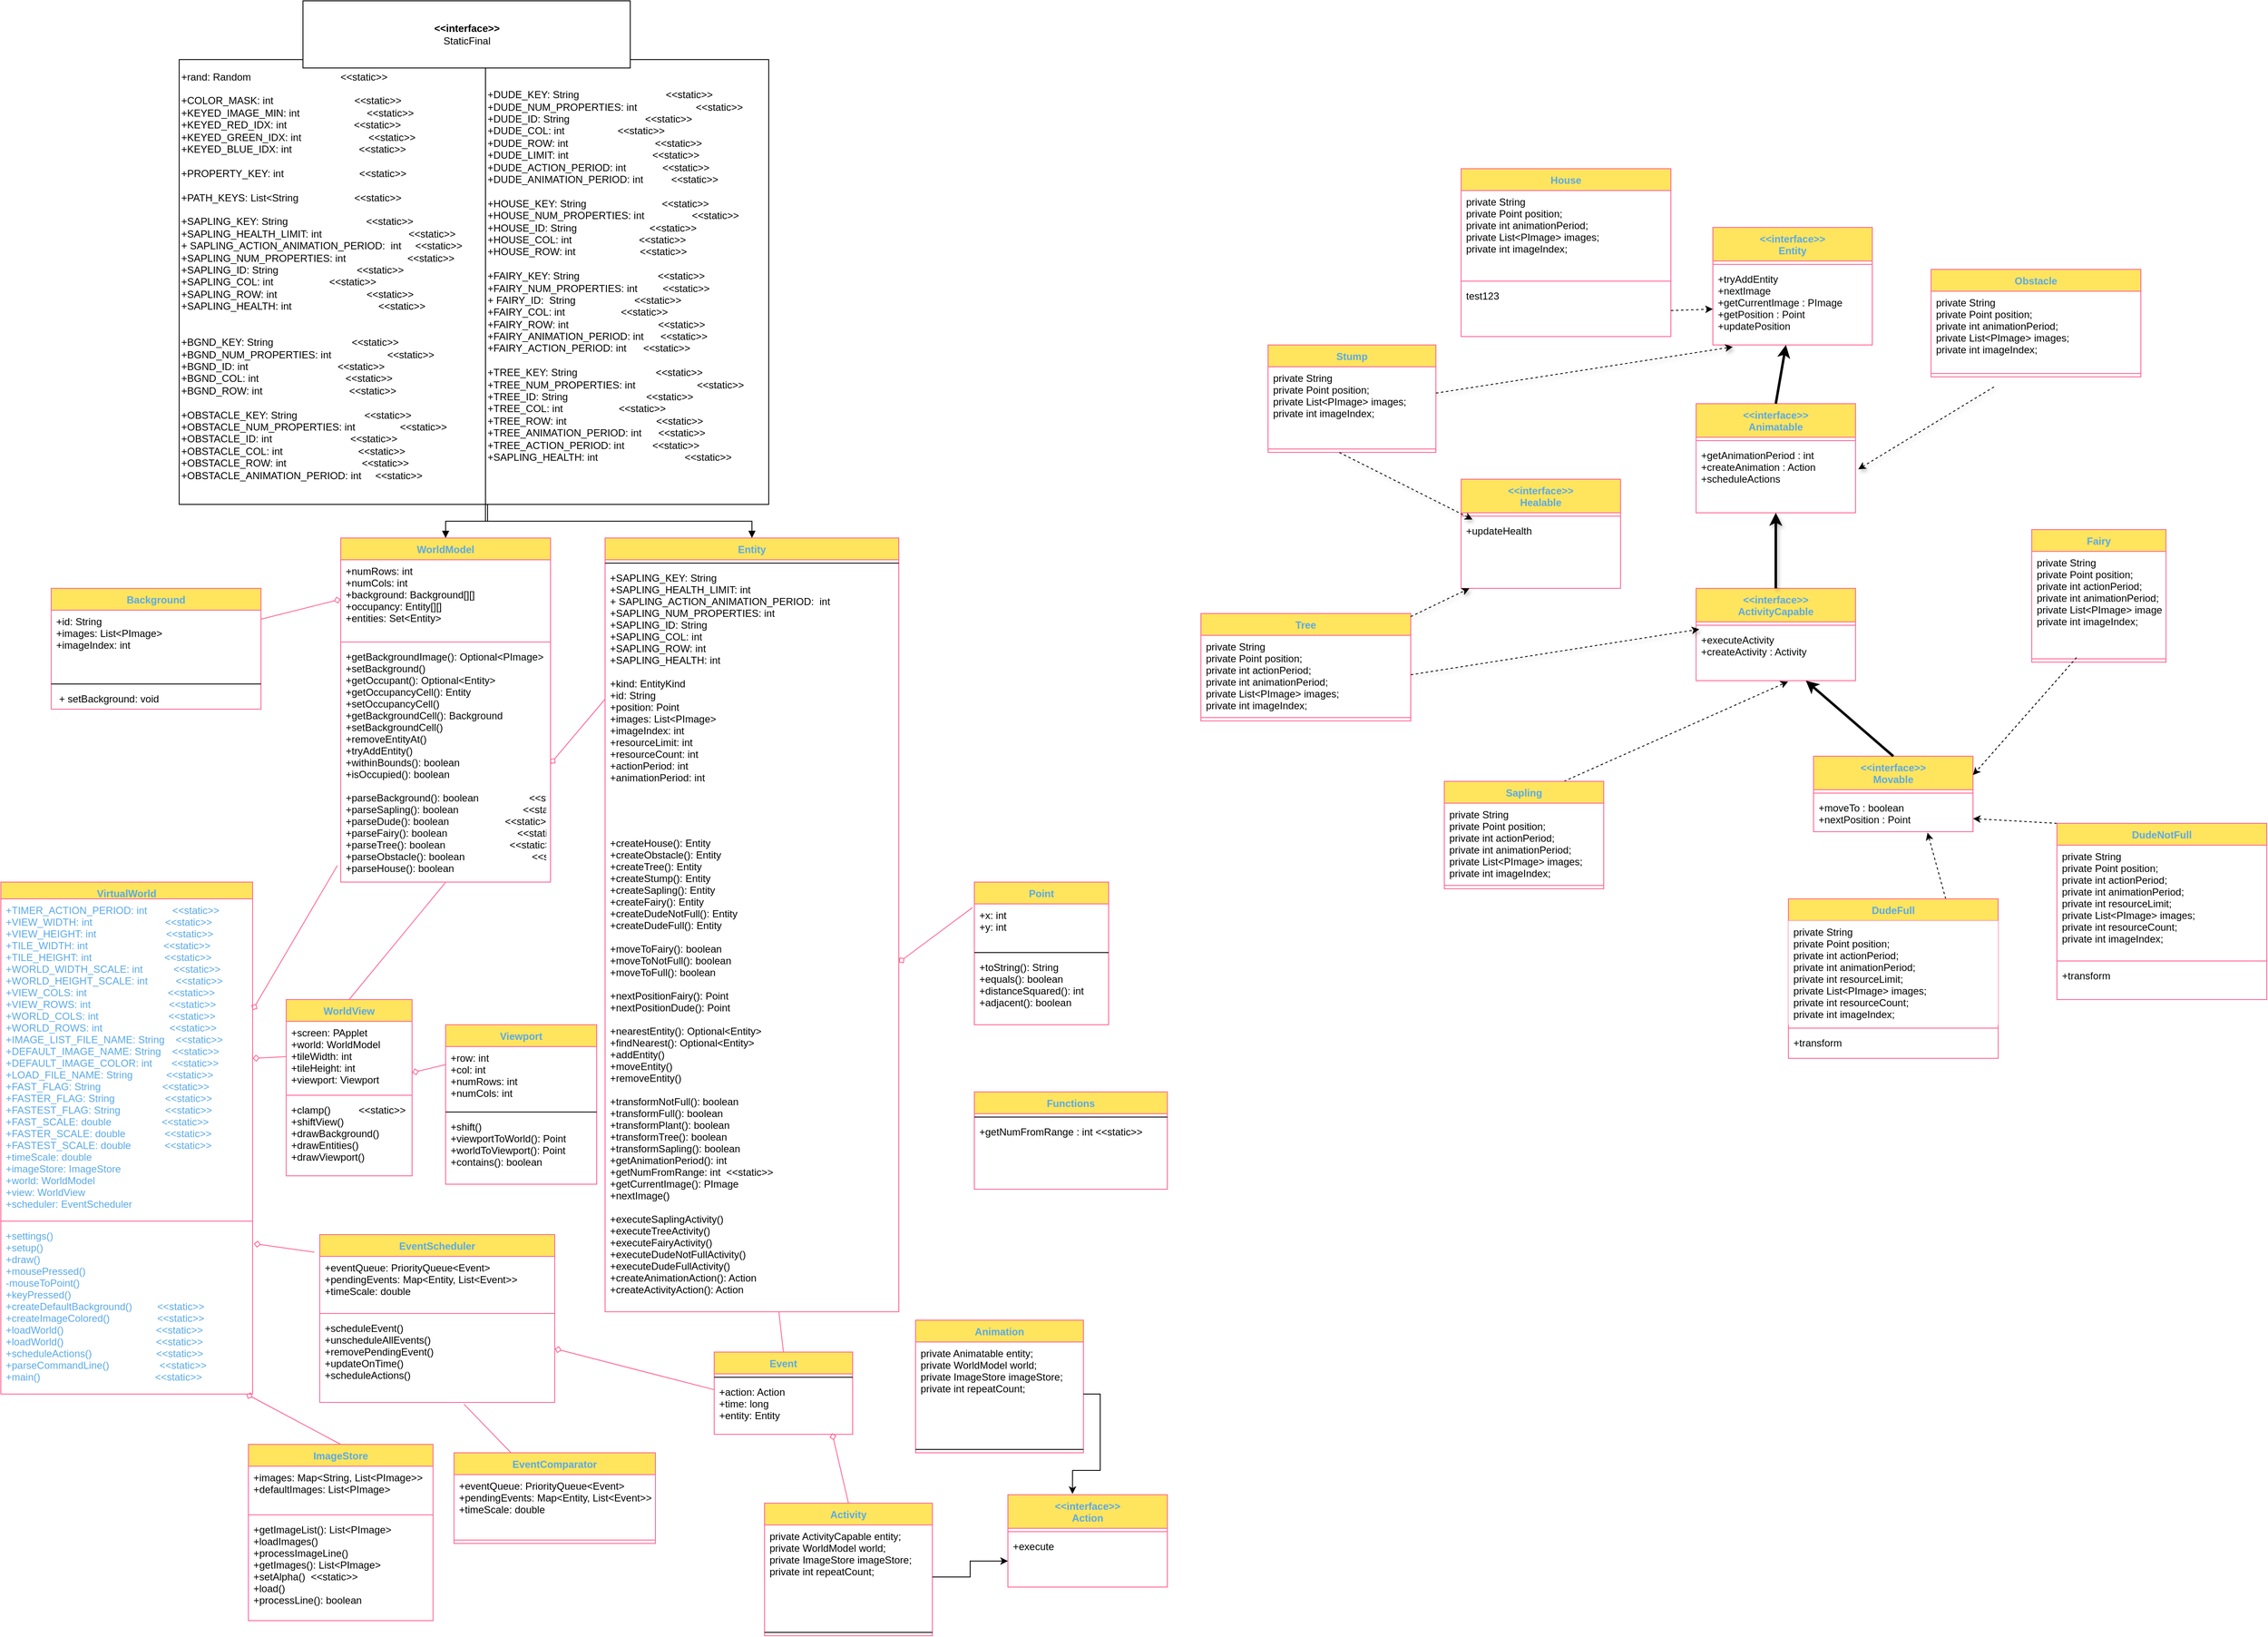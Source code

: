 <mxfile version="15.4.0" type="device"><diagram id="Yo6Zvny2ZRX3JAPKxXua" name="Page 2"><mxGraphModel dx="384" dy="1704" grid="1" gridSize="10" guides="1" tooltips="1" connect="1" arrows="1" fold="1" page="1" pageScale="1" pageWidth="850" pageHeight="1100" math="0" shadow="0"><root><mxCell id="0"/><mxCell id="1" parent="0"/><mxCell id="8I9pphBKhg92I5GMk5e_-31" value="" style="graphMlID=e0;endArrow=none;strokeColor=#FF6392;strokeWidth=1.0;startArrow=diamond;startFill=0;endFill=1;exitX=1;exitY=0.25;exitDx=0;exitDy=0;fontColor=#5AA9E6;entryX=-0.016;entryY=0.93;entryDx=0;entryDy=0;entryPerimeter=0;" parent="1" source="8I9pphBKhg92I5GMk5e_-50" target="8I9pphBKhg92I5GMk5e_-57" edge="1"><mxGeometry relative="1" as="geometry"/></mxCell><mxCell id="8I9pphBKhg92I5GMk5e_-32" value="" style="graphMlID=e1;endArrow=none;strokeColor=#FF6392;strokeWidth=1.0;startArrow=diamond;startFill=0;endFill=1;exitX=1;exitY=0.5;exitDx=0;exitDy=0;fontColor=#5AA9E6;entryX=0;entryY=0.5;entryDx=0;entryDy=0;" parent="1" source="8I9pphBKhg92I5GMk5e_-51" target="8I9pphBKhg92I5GMk5e_-61" edge="1"><mxGeometry relative="1" as="geometry"/></mxCell><mxCell id="8I9pphBKhg92I5GMk5e_-33" value="" style="graphMlID=e2;endArrow=none;strokeColor=#FF6392;strokeWidth=1.0;startArrow=diamond;startFill=0;endFill=1;fontColor=#5AA9E6;entryX=0;entryY=0.25;entryDx=0;entryDy=0;" parent="1" source="8I9pphBKhg92I5GMk5e_-60" target="8I9pphBKhg92I5GMk5e_-89" edge="1"><mxGeometry relative="1" as="geometry"><mxPoint x="648" y="240" as="sourcePoint"/></mxGeometry></mxCell><mxCell id="8I9pphBKhg92I5GMk5e_-34" value="" style="graphMlID=e3;endArrow=none;strokeColor=#FF6392;strokeWidth=1.0;startArrow=diamond;startFill=0;endFill=1;exitX=1.005;exitY=0.113;exitDx=0;exitDy=0;exitPerimeter=0;fontColor=#5AA9E6;entryX=-0.023;entryY=0.105;entryDx=0;entryDy=0;entryPerimeter=0;" parent="1" source="8I9pphBKhg92I5GMk5e_-53" target="8I9pphBKhg92I5GMk5e_-64" edge="1"><mxGeometry relative="1" as="geometry"><mxPoint x="840" y="580" as="targetPoint"/></mxGeometry></mxCell><mxCell id="8I9pphBKhg92I5GMk5e_-35" value="" style="graphMlID=e4;endArrow=none;strokeColor=#FF6392;strokeWidth=1.0;startArrow=diamond;startFill=0;endFill=1;exitX=0.975;exitY=1;exitDx=0;exitDy=0;exitPerimeter=0;fontColor=#5AA9E6;entryX=0.5;entryY=0;entryDx=0;entryDy=0;" parent="1" source="8I9pphBKhg92I5GMk5e_-53" target="8I9pphBKhg92I5GMk5e_-68" edge="1"><mxGeometry relative="1" as="geometry"/></mxCell><mxCell id="8I9pphBKhg92I5GMk5e_-36" value="" style="graphMlID=e5;endArrow=none;strokeColor=#FF6392;strokeWidth=1.0;startArrow=diamond;startFill=0;endFill=1;fontColor=#5AA9E6;exitX=0;exitY=0.5;exitDx=0;exitDy=0;" parent="1" source="8I9pphBKhg92I5GMk5e_-55" target="8I9pphBKhg92I5GMk5e_-82" edge="1"><mxGeometry relative="1" as="geometry"/></mxCell><mxCell id="8I9pphBKhg92I5GMk5e_-37" value="" style="graphMlID=e6;endArrow=none;strokeColor=#FF6392;strokeWidth=1.0;startArrow=diamond;startFill=0;endFill=1;fontColor=#5AA9E6;" parent="1" source="8I9pphBKhg92I5GMk5e_-64" target="8I9pphBKhg92I5GMk5e_-97" edge="1"><mxGeometry relative="1" as="geometry"/></mxCell><mxCell id="8I9pphBKhg92I5GMk5e_-38" value="" style="graphMlID=e7;endArrow=none;strokeColor=#FF6392;strokeWidth=1.0;startArrow=none;startFill=1;endFill=1;fontColor=#5AA9E6;exitX=0.614;exitY=1.02;exitDx=0;exitDy=0;exitPerimeter=0;" parent="1" source="8I9pphBKhg92I5GMk5e_-67" target="8I9pphBKhg92I5GMk5e_-72" edge="1"><mxGeometry relative="1" as="geometry"/></mxCell><mxCell id="8I9pphBKhg92I5GMk5e_-39" value="" style="graphMlID=e8;endArrow=none;strokeColor=#FF6392;strokeWidth=1.0;startArrow=diamond;startFill=0;endFill=1;fontColor=#5AA9E6;exitX=1;exitY=0.5;exitDx=0;exitDy=0;entryX=0;entryY=0.5;entryDx=0;entryDy=0;" parent="1" source="8I9pphBKhg92I5GMk5e_-57" target="8I9pphBKhg92I5GMk5e_-86" edge="1"><mxGeometry relative="1" as="geometry"><mxPoint x="710" y="80" as="sourcePoint"/></mxGeometry></mxCell><mxCell id="8I9pphBKhg92I5GMk5e_-40" value="" style="graphMlID=e9;endArrow=none;strokeColor=#FF6392;strokeWidth=1.0;startArrow=diamond;startFill=0;endFill=1;fontColor=#5AA9E6;entryX=-0.013;entryY=0.08;entryDx=0;entryDy=0;entryPerimeter=0;" parent="1" source="8I9pphBKhg92I5GMk5e_-88" target="8I9pphBKhg92I5GMk5e_-105" edge="1"><mxGeometry relative="1" as="geometry"/></mxCell><mxCell id="8I9pphBKhg92I5GMk5e_-42" value="" style="graphMlID=e11;endArrow=none;strokeColor=#FF6392;strokeWidth=1.0;startArrow=diamond;startFill=0;endFill=1;fontColor=#5AA9E6;exitX=0.852;exitY=0.979;exitDx=0;exitDy=0;entryX=0.5;entryY=0;entryDx=0;entryDy=0;exitPerimeter=0;" parent="1" source="8I9pphBKhg92I5GMk5e_-97" target="8I9pphBKhg92I5GMk5e_-108" edge="1"><mxGeometry relative="1" as="geometry"/></mxCell><mxCell id="8I9pphBKhg92I5GMk5e_-44" value="" style="graphMlID=e13;endArrow=none;strokeColor=#FF6392;strokeWidth=1.0;startArrow=none;startFill=1;endFill=1;fontColor=#5AA9E6;entryX=0.499;entryY=1.002;entryDx=0;entryDy=0;entryPerimeter=0;exitX=0.5;exitY=0;exitDx=0;exitDy=0;" parent="1" source="8I9pphBKhg92I5GMk5e_-60" target="8I9pphBKhg92I5GMk5e_-57" edge="1"><mxGeometry relative="1" as="geometry"/></mxCell><mxCell id="8I9pphBKhg92I5GMk5e_-45" value="" style="graphMlID=e14;endArrow=none;strokeColor=#FF6392;strokeWidth=1.0;startArrow=none;startFill=1;endFill=1;fontColor=#5AA9E6;exitX=0.5;exitY=0;exitDx=0;exitDy=0;" parent="1" source="8I9pphBKhg92I5GMk5e_-96" target="8I9pphBKhg92I5GMk5e_-88" edge="1"><mxGeometry relative="1" as="geometry"><mxPoint x="1177.699" y="279.661" as="targetPoint"/></mxGeometry></mxCell><mxCell id="8I9pphBKhg92I5GMk5e_-50" value="VirtualWorld" style="swimlane;fontStyle=1;align=center;verticalAlign=top;childLayout=stackLayout;horizontal=1;startSize=20;horizontalStack=0;resizeParent=1;resizeParentMax=0;resizeLast=0;collapsible=1;marginBottom=0;hachureGap=4;pointerEvents=0;fillColor=#FFE45E;strokeColor=#FF6392;fontColor=#5AA9E6;" parent="1" vertex="1"><mxGeometry x="20" y="150" width="300" height="610" as="geometry"/></mxCell><mxCell id="8I9pphBKhg92I5GMk5e_-51" value="+TIMER_ACTION_PERIOD: int         &lt;&lt;static&gt;&gt;&#10;+VIEW_WIDTH: int                          &lt;&lt;static&gt;&gt;&#10;+VIEW_HEIGHT: int                         &lt;&lt;static&gt;&gt;&#10;+TILE_WIDTH: int                           &lt;&lt;static&gt;&gt;&#10;+TILE_HEIGHT: int                          &lt;&lt;static&gt;&gt;&#10;+WORLD_WIDTH_SCALE: int           &lt;&lt;static&gt;&gt;&#10;+WORLD_HEIGHT_SCALE: int          &lt;&lt;static&gt;&gt;&#10;+VIEW_COLS: int                             &lt;&lt;static&gt;&gt;&#10;+VIEW_ROWS: int                            &lt;&lt;static&gt;&gt;&#10;+WORLD_COLS: int                         &lt;&lt;static&gt;&gt;&#10;+WORLD_ROWS: int                        &lt;&lt;static&gt;&gt;&#10;+IMAGE_LIST_FILE_NAME: String    &lt;&lt;static&gt;&gt;&#10;+DEFAULT_IMAGE_NAME: String    &lt;&lt;static&gt;&gt;&#10;+DEFAULT_IMAGE_COLOR: int       &lt;&lt;static&gt;&gt;&#10;+LOAD_FILE_NAME: String            &lt;&lt;static&gt;&gt;&#10;+FAST_FLAG: String                      &lt;&lt;static&gt;&gt;&#10;+FASTER_FLAG: String                  &lt;&lt;static&gt;&gt;&#10;+FASTEST_FLAG: String                &lt;&lt;static&gt;&gt;&#10;+FAST_SCALE: double                  &lt;&lt;static&gt;&gt;&#10;+FASTER_SCALE: double              &lt;&lt;static&gt;&gt;&#10;+FASTEST_SCALE: double            &lt;&lt;static&gt;&gt;&#10;+timeScale: double&#10;+imageStore: ImageStore&#10;+world: WorldModel&#10;+view: WorldView&#10;+scheduler: EventScheduler" style="text;strokeColor=none;fillColor=none;align=left;verticalAlign=top;spacingLeft=4;spacingRight=4;overflow=hidden;rotatable=0;points=[[0,0.5],[1,0.5]];portConstraint=eastwest;fontColor=#5AA9E6;" parent="8I9pphBKhg92I5GMk5e_-50" vertex="1"><mxGeometry y="20" width="300" height="380" as="geometry"/></mxCell><mxCell id="8I9pphBKhg92I5GMk5e_-52" value="" style="line;strokeWidth=1;fillColor=none;align=left;verticalAlign=middle;spacingTop=-1;spacingLeft=3;spacingRight=3;rotatable=0;labelPosition=right;points=[];portConstraint=eastwest;strokeColor=#FF6392;fontColor=#5AA9E6;" parent="8I9pphBKhg92I5GMk5e_-50" vertex="1"><mxGeometry y="400" width="300" height="8" as="geometry"/></mxCell><mxCell id="8I9pphBKhg92I5GMk5e_-53" value="+settings()&#10;+setup()&#10;+draw()&#10;+mousePressed()&#10;-mouseToPoint()&#10;+keyPressed()&#10;+createDefaultBackground()         &lt;&lt;static&gt;&gt;&#10;+createImageColored()                 &lt;&lt;static&gt;&gt;&#10;+loadWorld()                                 &lt;&lt;static&gt;&gt;&#10;+loadWorld()                                 &lt;&lt;static&gt;&gt;&#10;+scheduleActions()                       &lt;&lt;static&gt;&gt;&#10;+parseCommandLine()                  &lt;&lt;static&gt;&gt;&#10;+main()                                         &lt;&lt;static&gt;&gt;" style="text;strokeColor=none;fillColor=none;align=left;verticalAlign=top;spacingLeft=4;spacingRight=4;overflow=hidden;rotatable=0;points=[[0,0.5],[1,0.5]];portConstraint=eastwest;fontColor=#5AA9E6;" parent="8I9pphBKhg92I5GMk5e_-50" vertex="1"><mxGeometry y="408" width="300" height="202" as="geometry"/></mxCell><mxCell id="8I9pphBKhg92I5GMk5e_-54" value="WorldModel" style="swimlane;fontStyle=1;align=center;verticalAlign=top;childLayout=stackLayout;horizontal=1;startSize=26;horizontalStack=0;resizeParent=1;resizeParentMax=0;resizeLast=0;collapsible=1;marginBottom=0;hachureGap=4;pointerEvents=0;sketch=0;fontColor=#5AA9E6;strokeColor=#FF6392;fillColor=#FFE45E;" parent="1" vertex="1"><mxGeometry x="425" y="-260" width="250" height="410" as="geometry"/></mxCell><mxCell id="8I9pphBKhg92I5GMk5e_-55" value="+numRows: int&#10;+numCols: int&#10;+background: Background[][]&#10;+occupancy: Entity[][]&#10;+entities: Set&lt;Entity&gt;" style="text;strokeColor=none;fillColor=none;align=left;verticalAlign=top;spacingLeft=4;spacingRight=4;overflow=hidden;rotatable=0;points=[[0,0.5],[1,0.5]];portConstraint=eastwest;fontColor=#000000;" parent="8I9pphBKhg92I5GMk5e_-54" vertex="1"><mxGeometry y="26" width="250" height="94" as="geometry"/></mxCell><mxCell id="8I9pphBKhg92I5GMk5e_-56" value="" style="line;strokeWidth=1;fillColor=none;align=left;verticalAlign=middle;spacingTop=-1;spacingLeft=3;spacingRight=3;rotatable=0;labelPosition=right;points=[];portConstraint=eastwest;strokeColor=#FF6392;fontColor=#5AA9E6;" parent="8I9pphBKhg92I5GMk5e_-54" vertex="1"><mxGeometry y="120" width="250" height="8" as="geometry"/></mxCell><mxCell id="8I9pphBKhg92I5GMk5e_-57" value="+getBackgroundImage(): Optional&lt;PImage&gt;      &lt;&lt;static&gt;&gt;&#10;+setBackground()                            &#10;+getOccupant(): Optional&lt;Entity&gt;             &#10;+getOccupancyCell(): Entity                &#10;+setOccupancyCell()                          &#10;+getBackgroundCell(): Background            &#10;+setBackgroundCell()&#10;+removeEntityAt()&#10;+tryAddEntity()                                                &lt;&lt;static&gt;&gt;&#10;+withinBounds(): boolean                                   &lt;&lt;static&gt;&gt;&#10;+isOccupied(): boolean  &#10;&#10;+parseBackground(): boolean                  &lt;&lt;static&gt;&gt;&#10;+parseSapling(): boolean                       &lt;&lt;static&gt;&gt;&#10;+parseDude(): boolean                    &lt;&lt;static&gt;&gt;&#10;+parseFairy(): boolean                         &lt;&lt;static&gt;&gt;&#10;+parseTree(): boolean                       &lt;&lt;static&gt;&gt;&#10;+parseObstacle(): boolean                        &lt;&lt;static&gt;&gt;&#10;+parseHouse(): boolean  " style="text;strokeColor=none;fillColor=none;align=left;verticalAlign=top;spacingLeft=4;spacingRight=4;overflow=hidden;rotatable=0;points=[[0,0.5],[1,0.5]];portConstraint=eastwest;fontColor=#020405;" parent="8I9pphBKhg92I5GMk5e_-54" vertex="1"><mxGeometry y="128" width="250" height="282" as="geometry"/></mxCell><mxCell id="8I9pphBKhg92I5GMk5e_-60" value="WorldView" style="swimlane;fontStyle=1;align=center;verticalAlign=top;childLayout=stackLayout;horizontal=1;startSize=26;horizontalStack=0;resizeParent=1;resizeParentMax=0;resizeLast=0;collapsible=1;marginBottom=0;hachureGap=4;pointerEvents=0;sketch=0;fontColor=#5AA9E6;strokeColor=#FF6392;fillColor=#FFE45E;" parent="1" vertex="1"><mxGeometry x="360" y="290" width="150" height="210" as="geometry"/></mxCell><mxCell id="8I9pphBKhg92I5GMk5e_-61" value="+screen: PApplet&#10;+world: WorldModel&#10;+tileWidth: int&#10;+tileHeight: int&#10;+viewport: Viewport" style="text;strokeColor=none;fillColor=none;align=left;verticalAlign=top;spacingLeft=4;spacingRight=4;overflow=hidden;rotatable=0;points=[[0,0.5],[1,0.5]];portConstraint=eastwest;fontColor=#000000;" parent="8I9pphBKhg92I5GMk5e_-60" vertex="1"><mxGeometry y="26" width="150" height="84" as="geometry"/></mxCell><mxCell id="8I9pphBKhg92I5GMk5e_-62" value="" style="line;strokeWidth=1;fillColor=none;align=left;verticalAlign=middle;spacingTop=-1;spacingLeft=3;spacingRight=3;rotatable=0;labelPosition=right;points=[];portConstraint=eastwest;strokeColor=#FF6392;fontColor=#5AA9E6;" parent="8I9pphBKhg92I5GMk5e_-60" vertex="1"><mxGeometry y="110" width="150" height="8" as="geometry"/></mxCell><mxCell id="8I9pphBKhg92I5GMk5e_-63" value="+clamp()          &lt;&lt;static&gt;&gt;&#10;+shiftView()                                 &lt;&lt;static&gt;&gt;&#10;+drawBackground()                            &lt;&lt;static&gt;&gt;&#10;+drawEntities()                              &lt;&lt;static&gt;&gt;&#10;+drawViewport()  " style="text;strokeColor=none;fillColor=none;align=left;verticalAlign=top;spacingLeft=4;spacingRight=4;overflow=hidden;rotatable=0;points=[[0,0.5],[1,0.5]];portConstraint=eastwest;fontColor=#000000;" parent="8I9pphBKhg92I5GMk5e_-60" vertex="1"><mxGeometry y="118" width="150" height="92" as="geometry"/></mxCell><mxCell id="8I9pphBKhg92I5GMk5e_-64" value="EventScheduler" style="swimlane;fontStyle=1;align=center;verticalAlign=top;childLayout=stackLayout;horizontal=1;startSize=26;horizontalStack=0;resizeParent=1;resizeParentMax=0;resizeLast=0;collapsible=1;marginBottom=0;hachureGap=4;pointerEvents=0;sketch=0;fontColor=#5AA9E6;strokeColor=#FF6392;fillColor=#FFE45E;" parent="1" vertex="1"><mxGeometry x="400" y="570" width="280" height="200" as="geometry"/></mxCell><mxCell id="8I9pphBKhg92I5GMk5e_-65" value="+eventQueue: PriorityQueue&lt;Event&gt;&#10;+pendingEvents: Map&lt;Entity, List&lt;Event&gt;&gt;&#10;+timeScale: double" style="text;strokeColor=none;fillColor=none;align=left;verticalAlign=top;spacingLeft=4;spacingRight=4;overflow=hidden;rotatable=0;points=[[0,0.5],[1,0.5]];portConstraint=eastwest;fontColor=#000000;" parent="8I9pphBKhg92I5GMk5e_-64" vertex="1"><mxGeometry y="26" width="280" height="64" as="geometry"/></mxCell><mxCell id="8I9pphBKhg92I5GMk5e_-66" value="" style="line;strokeWidth=1;fillColor=none;align=left;verticalAlign=middle;spacingTop=-1;spacingLeft=3;spacingRight=3;rotatable=0;labelPosition=right;points=[];portConstraint=eastwest;strokeColor=#FF6392;fontColor=#5AA9E6;" parent="8I9pphBKhg92I5GMk5e_-64" vertex="1"><mxGeometry y="90" width="280" height="8" as="geometry"/></mxCell><mxCell id="8I9pphBKhg92I5GMk5e_-67" value="+scheduleEvent()                                 &#10;+unscheduleAllEvents()                       &#10;+removePendingEvent()                        &#10;+updateOnTime()&#10;+scheduleActions()   " style="text;strokeColor=none;fillColor=none;align=left;verticalAlign=top;spacingLeft=4;spacingRight=4;overflow=hidden;rotatable=0;points=[[0,0.5],[1,0.5]];portConstraint=eastwest;fontColor=#000000;" parent="8I9pphBKhg92I5GMk5e_-64" vertex="1"><mxGeometry y="98" width="280" height="102" as="geometry"/></mxCell><mxCell id="8I9pphBKhg92I5GMk5e_-68" value="ImageStore" style="swimlane;fontStyle=1;align=center;verticalAlign=top;childLayout=stackLayout;horizontal=1;startSize=26;horizontalStack=0;resizeParent=1;resizeParentMax=0;resizeLast=0;collapsible=1;marginBottom=0;hachureGap=4;pointerEvents=0;sketch=0;fontColor=#5AA9E6;strokeColor=#FF6392;fillColor=#FFE45E;" parent="1" vertex="1"><mxGeometry x="315" y="820" width="220" height="210" as="geometry"/></mxCell><mxCell id="8I9pphBKhg92I5GMk5e_-69" value="+images: Map&lt;String, List&lt;PImage&gt;&gt;&#10;+defaultImages: List&lt;PImage&gt;" style="text;strokeColor=none;fillColor=none;align=left;verticalAlign=top;spacingLeft=4;spacingRight=4;overflow=hidden;rotatable=0;points=[[0,0.5],[1,0.5]];portConstraint=eastwest;fontColor=#000000;" parent="8I9pphBKhg92I5GMk5e_-68" vertex="1"><mxGeometry y="26" width="220" height="54" as="geometry"/></mxCell><mxCell id="8I9pphBKhg92I5GMk5e_-70" value="" style="line;strokeWidth=1;fillColor=none;align=left;verticalAlign=middle;spacingTop=-1;spacingLeft=3;spacingRight=3;rotatable=0;labelPosition=right;points=[];portConstraint=eastwest;strokeColor=#FF6392;fontColor=#5AA9E6;" parent="8I9pphBKhg92I5GMk5e_-68" vertex="1"><mxGeometry y="80" width="220" height="8" as="geometry"/></mxCell><mxCell id="8I9pphBKhg92I5GMk5e_-71" value="+getImageList(): List&lt;PImage&gt;                &lt;&lt;static&gt;&gt;&#10;+loadImages()                               &#10;+processImageLine()                         &#10;+getImages(): List&lt;PImage&gt;                   &lt;&lt;static&gt;&gt;&#10;+setAlpha()  &lt;&lt;static&gt;&gt;&#10;+load()                                      &#10;+processLine(): boolean       " style="text;strokeColor=none;fillColor=none;align=left;verticalAlign=top;spacingLeft=4;spacingRight=4;overflow=hidden;rotatable=0;points=[[0,0.5],[1,0.5]];portConstraint=eastwest;fontColor=#000000;" parent="8I9pphBKhg92I5GMk5e_-68" vertex="1"><mxGeometry y="88" width="220" height="122" as="geometry"/></mxCell><mxCell id="8I9pphBKhg92I5GMk5e_-72" value="EventComparator" style="swimlane;fontStyle=1;align=center;verticalAlign=top;childLayout=stackLayout;horizontal=1;startSize=26;horizontalStack=0;resizeParent=1;resizeParentMax=0;resizeLast=0;collapsible=1;marginBottom=0;hachureGap=4;pointerEvents=0;sketch=0;fontColor=#5AA9E6;strokeColor=#FF6392;fillColor=#FFE45E;" parent="1" vertex="1"><mxGeometry x="560" y="830" width="240" height="108" as="geometry"/></mxCell><mxCell id="8I9pphBKhg92I5GMk5e_-73" value="+eventQueue: PriorityQueue&lt;Event&gt;&#10;+pendingEvents: Map&lt;Entity, List&lt;Event&gt;&gt;&#10;+timeScale: double" style="text;strokeColor=none;fillColor=none;align=left;verticalAlign=top;spacingLeft=4;spacingRight=4;overflow=hidden;rotatable=0;points=[[0,0.5],[1,0.5]];portConstraint=eastwest;fontColor=#000000;" parent="8I9pphBKhg92I5GMk5e_-72" vertex="1"><mxGeometry y="26" width="240" height="74" as="geometry"/></mxCell><mxCell id="8I9pphBKhg92I5GMk5e_-74" value="" style="line;strokeWidth=1;fillColor=none;align=left;verticalAlign=middle;spacingTop=-1;spacingLeft=3;spacingRight=3;rotatable=0;labelPosition=right;points=[];portConstraint=eastwest;strokeColor=#FF6392;fontColor=#5AA9E6;" parent="8I9pphBKhg92I5GMk5e_-72" vertex="1"><mxGeometry y="100" width="240" height="8" as="geometry"/></mxCell><mxCell id="8I9pphBKhg92I5GMk5e_-81" value="Background" style="swimlane;fontStyle=1;align=center;verticalAlign=top;childLayout=stackLayout;horizontal=1;startSize=26;horizontalStack=0;resizeParent=1;resizeParentMax=0;resizeLast=0;collapsible=1;marginBottom=0;hachureGap=4;pointerEvents=0;sketch=0;fontColor=#5AA9E6;strokeColor=#FF6392;fillColor=#FFE45E;" parent="1" vertex="1"><mxGeometry x="80" y="-200" width="250" height="144" as="geometry"/></mxCell><mxCell id="8I9pphBKhg92I5GMk5e_-82" value="+id: String&#10;+images: List&lt;PImage&gt;&#10;+imageIndex: int" style="text;strokeColor=none;fillColor=none;align=left;verticalAlign=top;spacingLeft=4;spacingRight=4;overflow=hidden;rotatable=0;points=[[0,0.5],[1,0.5]];portConstraint=eastwest;" parent="8I9pphBKhg92I5GMk5e_-81" vertex="1"><mxGeometry y="26" width="250" height="84" as="geometry"/></mxCell><mxCell id="8I9pphBKhg92I5GMk5e_-83" value="" style="line;strokeWidth=1;fillColor=none;align=left;verticalAlign=middle;spacingTop=-1;spacingLeft=3;spacingRight=3;rotatable=0;labelPosition=right;points=[];portConstraint=eastwest;" parent="8I9pphBKhg92I5GMk5e_-81" vertex="1"><mxGeometry y="110" width="250" height="8" as="geometry"/></mxCell><mxCell id="8I9pphBKhg92I5GMk5e_-84" value=" + setBackground: void&#10;" style="text;strokeColor=none;fillColor=none;align=left;verticalAlign=top;spacingLeft=4;spacingRight=4;overflow=hidden;rotatable=0;points=[[0,0.5],[1,0.5]];portConstraint=eastwest;" parent="8I9pphBKhg92I5GMk5e_-81" vertex="1"><mxGeometry y="118" width="250" height="26" as="geometry"/></mxCell><mxCell id="8I9pphBKhg92I5GMk5e_-85" value="Entity" style="swimlane;fontStyle=1;align=center;verticalAlign=top;childLayout=stackLayout;horizontal=1;startSize=26;horizontalStack=0;resizeParent=1;resizeParentMax=0;resizeLast=0;collapsible=1;marginBottom=0;hachureGap=4;pointerEvents=0;sketch=0;fontColor=#5AA9E6;strokeColor=#FF6392;fillColor=#FFE45E;" parent="1" vertex="1"><mxGeometry x="740" y="-260" width="350" height="922" as="geometry"/></mxCell><mxCell id="8I9pphBKhg92I5GMk5e_-87" value="" style="line;strokeWidth=1;fillColor=none;align=left;verticalAlign=middle;spacingTop=-1;spacingLeft=3;spacingRight=3;rotatable=0;labelPosition=right;points=[];portConstraint=eastwest;" parent="8I9pphBKhg92I5GMk5e_-85" vertex="1"><mxGeometry y="26" width="350" height="8" as="geometry"/></mxCell><mxCell id="8I9pphBKhg92I5GMk5e_-86" value="+SAPLING_KEY: String                                                                                                                            &lt;&lt;static&gt;&gt;&#10;+SAPLING_HEALTH_LIMIT: int                                                                                                                                                           &lt;&lt;static&gt;&gt;&#10;+ SAPLING_ACTION_ANIMATION_PERIOD:  int                                                 &lt;&lt;static&gt;&gt;&#10;+SAPLING_NUM_PROPERTIES: int                                                                              &lt;&lt;static&gt;&gt;&#10;+SAPLING_ID: String                                                                                            &lt;&lt;static&gt;&gt;&#10;+SAPLING_COL: int                                                                                    &lt;&lt;static&gt;&gt;&#10;+SAPLING_ROW: int                                                                                            &lt;&lt;static&gt;&gt;&#10;+SAPLING_HEALTH: int                                                                                                   &lt;&lt;static&gt;&gt;&#10;&#10;+kind: EntityKind&#10;+id: String&#10;+position: Point&#10;+images: List&lt;PImage&gt;&#10;+imageIndex: int&#10;+resourceLimit: int&#10;+resourceCount: int&#10;+actionPeriod: int&#10;+animationPeriod: int&#10;&#10;" style="text;strokeColor=none;fillColor=none;align=left;verticalAlign=top;spacingLeft=4;spacingRight=4;overflow=hidden;rotatable=0;points=[[0,0.5],[1,0.5]];portConstraint=eastwest;fontFamily=Helvetica;" parent="8I9pphBKhg92I5GMk5e_-85" vertex="1"><mxGeometry y="34" width="350" height="316" as="geometry"/></mxCell><mxCell id="8I9pphBKhg92I5GMk5e_-88" value="+createHouse(): Entity                  &#10;+createObstacle(): Entity                  &#10;+createTree(): Entity                &#10;+createStump(): Entity                   &#10;+createSapling(): Entity                      &#10;+createFairy(): Entity                     &#10;+createDudeNotFull(): Entity                                                                               &lt;&lt;static&gt;&gt;&#10;+createDudeFull(): Entity &#10;&#10;+moveToFairy(): boolean                                                                                                                                           &lt;&lt;static&gt;&gt;&#10;+moveToNotFull(): boolean                                                                                                                            &lt;&lt;static&gt;&gt;&#10;+moveToFull(): boolean                                                                                                                            &lt;&lt;static&gt;&gt;&#10;&#10;+nextPositionFairy(): Point                                                                                                                      &lt;&lt;static&gt;&gt;&#10;+nextPositionDude(): Point  &#10;&#10;+nearestEntity(): Optional&lt;Entity&gt;                                                                                                                               &lt;&lt;static&gt;&gt;&#10;+findNearest(): Optional&lt;Entity&gt;&#10;+addEntity()                                                                                                                                                        &lt;&lt;static&gt;&gt;&#10;+moveEntity()                                                                                                                                                &lt;&lt;static&gt;&gt;&#10;+removeEntity()&#10;&#10;+transformNotFull(): boolean                                                                                                                                     &lt;&lt;static&gt;&gt;&#10;+transformFull(): boolean                                                                                                                     &lt;&lt;static&gt;&gt;&#10;+transformPlant(): boolean                                                                                                               &lt;&lt;static&gt;&gt;&#10;+transformTree(): boolean                                                                                                                                                &lt;&lt;static&gt;&gt;&#10;+transformSapling(): boolean &#10;+getAnimationPeriod(): int     &#10;+getNumFromRange: int  &lt;&lt;static&gt;&gt;&#10;+getCurrentImage(): PImage                                                                                                                                                    &lt;&lt;static&gt;&gt;&#10;+nextImage()&#10;&#10;+executeSaplingActivity()                  &#10;+executeTreeActivity()                                    &#10;+executeFairyActivity()                           &#10;+executeDudeNotFullActivity()                    &#10;+executeDudeFullActivity()&#10;+createAnimationAction(): Action                                                                                                  &lt;&lt;static&gt;&gt;&#10;+createActivityAction(): Action                                                                               &lt;&lt;static&gt;&gt;" style="text;strokeColor=none;fillColor=none;align=left;verticalAlign=top;spacingLeft=4;spacingRight=4;overflow=hidden;rotatable=0;points=[[0,0.5],[1,0.5]];portConstraint=eastwest;" parent="8I9pphBKhg92I5GMk5e_-85" vertex="1"><mxGeometry y="350" width="350" height="572" as="geometry"/></mxCell><mxCell id="8I9pphBKhg92I5GMk5e_-89" value="Viewport" style="swimlane;fontStyle=1;align=center;verticalAlign=top;childLayout=stackLayout;horizontal=1;startSize=26;horizontalStack=0;resizeParent=1;resizeParentMax=0;resizeLast=0;collapsible=1;marginBottom=0;hachureGap=4;pointerEvents=0;sketch=0;fontColor=#5AA9E6;strokeColor=#FF6392;fillColor=#FFE45E;" parent="1" vertex="1"><mxGeometry x="550" y="320" width="180" height="190" as="geometry"/></mxCell><mxCell id="8I9pphBKhg92I5GMk5e_-90" value="+row: int&#10;+col: int&#10;+numRows: int&#10;+numCols: int" style="text;strokeColor=none;fillColor=none;align=left;verticalAlign=top;spacingLeft=4;spacingRight=4;overflow=hidden;rotatable=0;points=[[0,0.5],[1,0.5]];portConstraint=eastwest;" parent="8I9pphBKhg92I5GMk5e_-89" vertex="1"><mxGeometry y="26" width="180" height="74" as="geometry"/></mxCell><mxCell id="8I9pphBKhg92I5GMk5e_-91" value="" style="line;strokeWidth=1;fillColor=none;align=left;verticalAlign=middle;spacingTop=-1;spacingLeft=3;spacingRight=3;rotatable=0;labelPosition=right;points=[];portConstraint=eastwest;" parent="8I9pphBKhg92I5GMk5e_-89" vertex="1"><mxGeometry y="100" width="180" height="8" as="geometry"/></mxCell><mxCell id="8I9pphBKhg92I5GMk5e_-92" value="+shift() &#10;+viewportToWorld(): Point                    &lt;&lt;static&gt;&gt;&#10;+worldToViewport(): Point &#10;+contains(): boolean" style="text;strokeColor=none;fillColor=none;align=left;verticalAlign=top;spacingLeft=4;spacingRight=4;overflow=hidden;rotatable=0;points=[[0,0.5],[1,0.5]];portConstraint=eastwest;" parent="8I9pphBKhg92I5GMk5e_-89" vertex="1"><mxGeometry y="108" width="180" height="82" as="geometry"/></mxCell><mxCell id="8I9pphBKhg92I5GMk5e_-96" value="Event" style="swimlane;fontStyle=1;align=center;verticalAlign=top;childLayout=stackLayout;horizontal=1;startSize=26;horizontalStack=0;resizeParent=1;resizeParentMax=0;resizeLast=0;collapsible=1;marginBottom=0;hachureGap=4;pointerEvents=0;sketch=0;fontColor=#5AA9E6;strokeColor=#FF6392;fillColor=#FFE45E;" parent="1" vertex="1"><mxGeometry x="870" y="710" width="165" height="98" as="geometry"/></mxCell><mxCell id="8I9pphBKhg92I5GMk5e_-98" value="" style="line;strokeWidth=1;fillColor=none;align=left;verticalAlign=middle;spacingTop=-1;spacingLeft=3;spacingRight=3;rotatable=0;labelPosition=right;points=[];portConstraint=eastwest;" parent="8I9pphBKhg92I5GMk5e_-96" vertex="1"><mxGeometry y="26" width="165" height="8" as="geometry"/></mxCell><mxCell id="8I9pphBKhg92I5GMk5e_-97" value="+action: Action&#10;+time: long&#10;+entity: Entity" style="text;strokeColor=none;fillColor=none;align=left;verticalAlign=top;spacingLeft=4;spacingRight=4;overflow=hidden;rotatable=0;points=[[0,0.5],[1,0.5]];portConstraint=eastwest;" parent="8I9pphBKhg92I5GMk5e_-96" vertex="1"><mxGeometry y="34" width="165" height="64" as="geometry"/></mxCell><mxCell id="8I9pphBKhg92I5GMk5e_-104" value="Point" style="swimlane;fontStyle=1;align=center;verticalAlign=top;childLayout=stackLayout;horizontal=1;startSize=26;horizontalStack=0;resizeParent=1;resizeParentMax=0;resizeLast=0;collapsible=1;marginBottom=0;hachureGap=4;pointerEvents=0;sketch=0;fontColor=#5AA9E6;strokeColor=#FF6392;fillColor=#FFE45E;" parent="1" vertex="1"><mxGeometry x="1180" y="150" width="160" height="170" as="geometry"/></mxCell><mxCell id="8I9pphBKhg92I5GMk5e_-105" value="+x: int&#10;+y: int" style="text;strokeColor=none;fillColor=none;align=left;verticalAlign=top;spacingLeft=4;spacingRight=4;overflow=hidden;rotatable=0;points=[[0,0.5],[1,0.5]];portConstraint=eastwest;" parent="8I9pphBKhg92I5GMk5e_-104" vertex="1"><mxGeometry y="26" width="160" height="54" as="geometry"/></mxCell><mxCell id="8I9pphBKhg92I5GMk5e_-106" value="" style="line;strokeWidth=1;fillColor=none;align=left;verticalAlign=middle;spacingTop=-1;spacingLeft=3;spacingRight=3;rotatable=0;labelPosition=right;points=[];portConstraint=eastwest;" parent="8I9pphBKhg92I5GMk5e_-104" vertex="1"><mxGeometry y="80" width="160" height="8" as="geometry"/></mxCell><mxCell id="8I9pphBKhg92I5GMk5e_-107" value="+toString(): String&#10;+equals(): boolean&#10;+distanceSquared(): int                      &lt;&lt;static&gt;&gt;&#10;+adjacent(): boolean  " style="text;strokeColor=none;fillColor=none;align=left;verticalAlign=top;spacingLeft=4;spacingRight=4;overflow=hidden;rotatable=0;points=[[0,0.5],[1,0.5]];portConstraint=eastwest;" parent="8I9pphBKhg92I5GMk5e_-104" vertex="1"><mxGeometry y="88" width="160" height="82" as="geometry"/></mxCell><mxCell id="8I9pphBKhg92I5GMk5e_-108" value="Activity" style="swimlane;fontStyle=1;align=center;verticalAlign=top;childLayout=stackLayout;horizontal=1;startSize=26;horizontalStack=0;resizeParent=1;resizeParentMax=0;resizeLast=0;collapsible=1;marginBottom=0;hachureGap=4;pointerEvents=0;sketch=0;fontColor=#5AA9E6;strokeColor=#FF6392;fillColor=#FFE45E;" parent="1" vertex="1"><mxGeometry x="930" y="890" width="200" height="158" as="geometry"/></mxCell><mxCell id="8I9pphBKhg92I5GMk5e_-109" value="private ActivityCapable entity;&#10;private WorldModel world;&#10;private ImageStore imageStore;&#10;private int repeatCount;" style="text;strokeColor=none;fillColor=none;align=left;verticalAlign=top;spacingLeft=4;spacingRight=4;overflow=hidden;rotatable=0;points=[[0,0.5],[1,0.5]];portConstraint=eastwest;" parent="8I9pphBKhg92I5GMk5e_-108" vertex="1"><mxGeometry y="26" width="200" height="124" as="geometry"/></mxCell><mxCell id="8I9pphBKhg92I5GMk5e_-110" value="" style="line;strokeWidth=1;fillColor=none;align=left;verticalAlign=middle;spacingTop=-1;spacingLeft=3;spacingRight=3;rotatable=0;labelPosition=right;points=[];portConstraint=eastwest;" parent="8I9pphBKhg92I5GMk5e_-108" vertex="1"><mxGeometry y="150" width="200" height="8" as="geometry"/></mxCell><mxCell id="oc4FzUFwsI-FhtQd0my3-3" value="+rand: Random&amp;nbsp; &amp;nbsp; &amp;nbsp; &amp;nbsp; &amp;nbsp; &amp;nbsp; &amp;nbsp; &amp;nbsp; &amp;nbsp; &amp;nbsp; &amp;nbsp; &amp;nbsp; &amp;nbsp; &amp;nbsp; &amp;nbsp; &amp;nbsp; &amp;lt;&amp;lt;static&amp;gt;&amp;gt;&lt;br style=&quot;padding: 0px ; margin: 0px&quot;&gt;&lt;br style=&quot;padding: 0px ; margin: 0px&quot;&gt;+COLOR_MASK: int&amp;nbsp; &amp;nbsp; &amp;nbsp; &amp;nbsp; &amp;nbsp; &amp;nbsp; &amp;nbsp; &amp;nbsp; &amp;nbsp; &amp;nbsp; &amp;nbsp; &amp;nbsp; &amp;nbsp; &amp;nbsp; &amp;nbsp;&amp;lt;&amp;lt;static&amp;gt;&amp;gt;&lt;br style=&quot;padding: 0px ; margin: 0px&quot;&gt;+KEYED_IMAGE_MIN: int&amp;nbsp; &amp;nbsp; &amp;nbsp; &amp;nbsp; &amp;nbsp; &amp;nbsp; &amp;nbsp; &amp;nbsp; &amp;nbsp; &amp;nbsp; &amp;nbsp; &amp;nbsp; &amp;lt;&amp;lt;static&amp;gt;&amp;gt;&lt;br style=&quot;padding: 0px ; margin: 0px&quot;&gt;+KEYED_RED_IDX: int&amp;nbsp; &amp;nbsp; &amp;nbsp; &amp;nbsp; &amp;nbsp; &amp;nbsp; &amp;nbsp; &amp;nbsp; &amp;nbsp; &amp;nbsp; &amp;nbsp; &amp;nbsp; &amp;lt;&amp;lt;static&amp;gt;&amp;gt;&lt;br style=&quot;padding: 0px ; margin: 0px&quot;&gt;+KEYED_GREEN_IDX: int&amp;nbsp; &amp;nbsp; &amp;nbsp; &amp;nbsp; &amp;nbsp; &amp;nbsp; &amp;nbsp; &amp;nbsp; &amp;nbsp; &amp;nbsp; &amp;nbsp; &amp;nbsp; &amp;lt;&amp;lt;static&amp;gt;&amp;gt;&lt;br style=&quot;padding: 0px ; margin: 0px&quot;&gt;+KEYED_BLUE_IDX: int&amp;nbsp; &amp;nbsp; &amp;nbsp; &amp;nbsp; &amp;nbsp; &amp;nbsp; &amp;nbsp; &amp;nbsp; &amp;nbsp; &amp;nbsp; &amp;nbsp; &amp;nbsp; &amp;lt;&amp;lt;static&amp;gt;&amp;gt;&lt;br style=&quot;padding: 0px ; margin: 0px&quot;&gt;&lt;br style=&quot;padding: 0px ; margin: 0px&quot;&gt;+PROPERTY_KEY: int&amp;nbsp; &amp;nbsp; &amp;nbsp; &amp;nbsp; &amp;nbsp; &amp;nbsp; &amp;nbsp; &amp;nbsp; &amp;nbsp; &amp;nbsp; &amp;nbsp; &amp;nbsp; &amp;nbsp; &amp;nbsp;&amp;lt;&amp;lt;static&amp;gt;&amp;gt;&lt;br style=&quot;padding: 0px ; margin: 0px&quot;&gt;&lt;br style=&quot;padding: 0px ; margin: 0px&quot;&gt;+PATH_KEYS: List&amp;lt;String&amp;nbsp;&amp;nbsp;&amp;nbsp;&amp;nbsp;&amp;nbsp;&amp;nbsp;&amp;nbsp;&amp;nbsp;&amp;nbsp;&amp;nbsp;&amp;nbsp;&amp;nbsp;&amp;nbsp;&amp;nbsp;&amp;nbsp;&amp;nbsp;&amp;nbsp;&amp;nbsp;&amp;nbsp;&amp;nbsp;&amp;lt;&amp;lt;static&amp;gt;&amp;gt;&lt;br style=&quot;padding: 0px ; margin: 0px&quot;&gt;&lt;br style=&quot;padding: 0px ; margin: 0px&quot;&gt;+SAPLING_KEY: String&amp;nbsp; &amp;nbsp; &amp;nbsp; &amp;nbsp; &amp;nbsp; &amp;nbsp; &amp;nbsp; &amp;nbsp; &amp;nbsp; &amp;nbsp; &amp;nbsp; &amp;nbsp; &amp;nbsp; &amp;nbsp; &amp;lt;&amp;lt;static&amp;gt;&amp;gt;&lt;br style=&quot;padding: 0px ; margin: 0px&quot;&gt;+SAPLING_HEALTH_LIMIT: int&amp;nbsp; &amp;nbsp; &amp;nbsp; &amp;nbsp; &amp;nbsp; &amp;nbsp; &amp;nbsp; &amp;nbsp; &amp;nbsp; &amp;nbsp; &amp;nbsp; &amp;nbsp; &amp;nbsp; &amp;nbsp; &amp;nbsp; &amp;nbsp;&amp;lt;&amp;lt;static&amp;gt;&amp;gt;&lt;br style=&quot;padding: 0px ; margin: 0px&quot;&gt;+&amp;nbsp;SAPLING_ACTION_ANIMATION_PERIOD:&amp;nbsp; int&amp;nbsp; &amp;nbsp; &amp;nbsp;&amp;lt;&amp;lt;static&amp;gt;&amp;gt;&lt;br style=&quot;padding: 0px ; margin: 0px&quot;&gt;+SAPLING_NUM_PROPERTIES: int&amp;nbsp; &amp;nbsp; &amp;nbsp; &amp;nbsp; &amp;nbsp; &amp;nbsp; &amp;nbsp; &amp;nbsp; &amp;nbsp; &amp;nbsp; &amp;nbsp; &amp;lt;&amp;lt;static&amp;gt;&amp;gt;&lt;br style=&quot;padding: 0px ; margin: 0px&quot;&gt;+SAPLING_ID: String&amp;nbsp; &amp;nbsp; &amp;nbsp; &amp;nbsp; &amp;nbsp; &amp;nbsp; &amp;nbsp; &amp;nbsp; &amp;nbsp; &amp;nbsp; &amp;nbsp; &amp;nbsp; &amp;nbsp; &amp;nbsp; &amp;lt;&amp;lt;static&amp;gt;&amp;gt;&lt;br style=&quot;padding: 0px ; margin: 0px&quot;&gt;+SAPLING_COL: int&amp;nbsp; &amp;nbsp; &amp;nbsp; &amp;nbsp; &amp;nbsp; &amp;nbsp; &amp;nbsp; &amp;nbsp; &amp;nbsp; &amp;nbsp; &amp;lt;&amp;lt;static&amp;gt;&amp;gt;&lt;br style=&quot;padding: 0px ; margin: 0px&quot;&gt;+SAPLING_ROW: int&amp;nbsp; &amp;nbsp; &amp;nbsp; &amp;nbsp; &amp;nbsp; &amp;nbsp; &amp;nbsp; &amp;nbsp; &amp;nbsp; &amp;nbsp; &amp;nbsp; &amp;nbsp; &amp;nbsp; &amp;nbsp; &amp;nbsp; &amp;nbsp; &amp;lt;&amp;lt;static&amp;gt;&amp;gt;&lt;br style=&quot;padding: 0px ; margin: 0px&quot;&gt;+SAPLING_HEALTH: int&amp;nbsp; &amp;nbsp; &amp;nbsp; &amp;nbsp; &amp;nbsp; &amp;nbsp; &amp;nbsp; &amp;nbsp; &amp;nbsp; &amp;nbsp; &amp;nbsp; &amp;nbsp; &amp;nbsp; &amp;nbsp; &amp;nbsp; &amp;nbsp;&amp;lt;&amp;lt;static&amp;gt;&amp;gt;&lt;br style=&quot;padding: 0px ; margin: 0px&quot;&gt;&lt;br style=&quot;padding: 0px ; margin: 0px&quot;&gt;&lt;br style=&quot;padding: 0px ; margin: 0px&quot;&gt;+BGND_KEY: String&amp;nbsp; &amp;nbsp; &amp;nbsp; &amp;nbsp; &amp;nbsp; &amp;nbsp; &amp;nbsp; &amp;nbsp; &amp;nbsp; &amp;nbsp; &amp;nbsp; &amp;nbsp; &amp;nbsp; &amp;nbsp; &amp;lt;&amp;lt;static&amp;gt;&amp;gt;&lt;br style=&quot;padding: 0px ; margin: 0px&quot;&gt;+BGND_NUM_PROPERTIES: int&amp;nbsp; &amp;nbsp; &amp;nbsp; &amp;nbsp; &amp;nbsp; &amp;nbsp; &amp;nbsp; &amp;nbsp; &amp;nbsp; &amp;nbsp; &amp;lt;&amp;lt;static&amp;gt;&amp;gt;&lt;br style=&quot;padding: 0px ; margin: 0px&quot;&gt;+BGND_ID: int&amp;nbsp; &amp;nbsp; &amp;nbsp; &amp;nbsp; &amp;nbsp; &amp;nbsp; &amp;nbsp; &amp;nbsp; &amp;nbsp; &amp;nbsp; &amp;nbsp; &amp;nbsp; &amp;nbsp; &amp;nbsp; &amp;nbsp; &amp;nbsp; &amp;lt;&amp;lt;static&amp;gt;&amp;gt;&lt;br style=&quot;padding: 0px ; margin: 0px&quot;&gt;+BGND_COL: int&amp;nbsp; &amp;nbsp; &amp;nbsp; &amp;nbsp; &amp;nbsp; &amp;nbsp; &amp;nbsp; &amp;nbsp; &amp;nbsp; &amp;nbsp; &amp;nbsp; &amp;nbsp; &amp;nbsp; &amp;nbsp; &amp;nbsp; &amp;nbsp;&amp;lt;&amp;lt;static&amp;gt;&amp;gt;&lt;br style=&quot;padding: 0px ; margin: 0px&quot;&gt;+BGND_ROW: int&amp;nbsp; &amp;nbsp; &amp;nbsp; &amp;nbsp; &amp;nbsp; &amp;nbsp; &amp;nbsp; &amp;nbsp; &amp;nbsp; &amp;nbsp; &amp;nbsp; &amp;nbsp; &amp;nbsp; &amp;nbsp; &amp;nbsp; &amp;nbsp;&amp;lt;&amp;lt;static&amp;gt;&amp;gt;&lt;br style=&quot;padding: 0px ; margin: 0px&quot;&gt;&lt;br style=&quot;padding: 0px ; margin: 0px&quot;&gt;+OBSTACLE_KEY: String&amp;nbsp; &amp;nbsp; &amp;nbsp; &amp;nbsp; &amp;nbsp; &amp;nbsp; &amp;nbsp; &amp;nbsp; &amp;nbsp; &amp;nbsp; &amp;nbsp; &amp;nbsp; &amp;lt;&amp;lt;static&amp;gt;&amp;gt;&lt;br style=&quot;padding: 0px ; margin: 0px&quot;&gt;+OBSTACLE_NUM_PROPERTIES: int&amp;nbsp; &amp;nbsp; &amp;nbsp; &amp;nbsp; &amp;nbsp; &amp;nbsp; &amp;nbsp; &amp;nbsp; &amp;lt;&amp;lt;static&amp;gt;&amp;gt;&lt;br style=&quot;padding: 0px ; margin: 0px&quot;&gt;+OBSTACLE_ID: int&amp;nbsp; &amp;nbsp; &amp;nbsp; &amp;nbsp; &amp;nbsp; &amp;nbsp; &amp;nbsp; &amp;nbsp; &amp;nbsp; &amp;nbsp; &amp;nbsp; &amp;nbsp; &amp;nbsp; &amp;nbsp; &amp;lt;&amp;lt;static&amp;gt;&amp;gt;&lt;br style=&quot;padding: 0px ; margin: 0px&quot;&gt;+OBSTACLE_COL: int&amp;nbsp; &amp;nbsp; &amp;nbsp; &amp;nbsp; &amp;nbsp; &amp;nbsp; &amp;nbsp; &amp;nbsp; &amp;nbsp; &amp;nbsp; &amp;nbsp; &amp;nbsp; &amp;nbsp; &amp;nbsp;&amp;lt;&amp;lt;static&amp;gt;&amp;gt;&lt;br style=&quot;padding: 0px ; margin: 0px&quot;&gt;+OBSTACLE_ROW: int&amp;nbsp; &amp;nbsp; &amp;nbsp; &amp;nbsp; &amp;nbsp; &amp;nbsp; &amp;nbsp; &amp;nbsp; &amp;nbsp; &amp;nbsp; &amp;nbsp; &amp;nbsp; &amp;nbsp; &amp;nbsp;&amp;lt;&amp;lt;static&amp;gt;&amp;gt;&lt;br style=&quot;padding: 0px ; margin: 0px&quot;&gt;+OBSTACLE_ANIMATION_PERIOD: int&amp;nbsp; &amp;nbsp; &amp;nbsp;&amp;lt;&amp;lt;static&amp;gt;&amp;gt;&lt;br style=&quot;padding: 0px ; margin: 0px&quot;&gt;&lt;br style=&quot;padding: 0px ; margin: 0px&quot;&gt;" style="html=1;align=left;" parent="1" vertex="1"><mxGeometry x="232.5" y="-830" width="365" height="530" as="geometry"/></mxCell><mxCell id="oc4FzUFwsI-FhtQd0my3-4" value="+DUDE_KEY: String&amp;nbsp; &amp;nbsp; &amp;nbsp; &amp;nbsp; &amp;nbsp; &amp;nbsp; &amp;nbsp; &amp;nbsp; &amp;nbsp; &amp;nbsp; &amp;nbsp; &amp;nbsp; &amp;nbsp; &amp;nbsp; &amp;nbsp; &amp;nbsp;&amp;lt;&amp;lt;static&amp;gt;&amp;gt;&lt;br style=&quot;padding: 0px ; margin: 0px&quot;&gt;+DUDE_NUM_PROPERTIES: int&amp;nbsp; &amp;nbsp; &amp;nbsp; &amp;nbsp; &amp;nbsp; &amp;nbsp; &amp;nbsp; &amp;nbsp; &amp;nbsp; &amp;nbsp; &amp;nbsp;&amp;lt;&amp;lt;static&amp;gt;&amp;gt;&lt;br style=&quot;padding: 0px ; margin: 0px&quot;&gt;+DUDE_ID: String&amp;nbsp; &amp;nbsp; &amp;nbsp; &amp;nbsp; &amp;nbsp; &amp;nbsp; &amp;nbsp; &amp;nbsp; &amp;nbsp; &amp;nbsp; &amp;nbsp; &amp;nbsp; &amp;nbsp; &amp;nbsp;&amp;lt;&amp;lt;static&amp;gt;&amp;gt;&lt;br style=&quot;padding: 0px ; margin: 0px&quot;&gt;+DUDE_COL: int&amp;nbsp; &amp;nbsp; &amp;nbsp; &amp;nbsp; &amp;nbsp; &amp;nbsp; &amp;nbsp; &amp;nbsp; &amp;nbsp; &amp;nbsp;&amp;lt;&amp;lt;static&amp;gt;&amp;gt;&lt;br style=&quot;padding: 0px ; margin: 0px&quot;&gt;+DUDE_ROW: int&amp;nbsp; &amp;nbsp; &amp;nbsp; &amp;nbsp; &amp;nbsp; &amp;nbsp; &amp;nbsp; &amp;nbsp; &amp;nbsp; &amp;nbsp; &amp;nbsp; &amp;nbsp; &amp;nbsp; &amp;nbsp; &amp;nbsp; &amp;nbsp;&amp;lt;&amp;lt;static&amp;gt;&amp;gt;&lt;br style=&quot;padding: 0px ; margin: 0px&quot;&gt;+DUDE_LIMIT: int&amp;nbsp; &amp;nbsp; &amp;nbsp; &amp;nbsp; &amp;nbsp; &amp;nbsp; &amp;nbsp; &amp;nbsp; &amp;nbsp; &amp;nbsp; &amp;nbsp; &amp;nbsp; &amp;nbsp; &amp;nbsp; &amp;nbsp; &amp;lt;&amp;lt;static&amp;gt;&amp;gt;&lt;br style=&quot;padding: 0px ; margin: 0px&quot;&gt;+DUDE_ACTION_PERIOD: int&amp;nbsp; &amp;nbsp; &amp;nbsp; &amp;nbsp; &amp;nbsp; &amp;nbsp; &amp;nbsp;&amp;lt;&amp;lt;static&amp;gt;&amp;gt;&lt;br style=&quot;padding: 0px ; margin: 0px&quot;&gt;+DUDE_ANIMATION_PERIOD: int&amp;nbsp; &amp;nbsp; &amp;nbsp; &amp;nbsp; &amp;nbsp; &amp;lt;&amp;lt;static&amp;gt;&amp;gt;&lt;br style=&quot;padding: 0px ; margin: 0px&quot;&gt;&lt;br style=&quot;padding: 0px ; margin: 0px&quot;&gt;+HOUSE_KEY: String&amp;nbsp; &amp;nbsp; &amp;nbsp; &amp;nbsp; &amp;nbsp; &amp;nbsp; &amp;nbsp; &amp;nbsp; &amp;nbsp; &amp;nbsp; &amp;nbsp; &amp;nbsp; &amp;nbsp; &amp;nbsp;&amp;lt;&amp;lt;static&amp;gt;&amp;gt;&lt;br style=&quot;padding: 0px ; margin: 0px&quot;&gt;+HOUSE_NUM_PROPERTIES: int&amp;nbsp; &amp;nbsp; &amp;nbsp; &amp;nbsp; &amp;nbsp; &amp;nbsp; &amp;nbsp; &amp;nbsp; &amp;nbsp;&amp;lt;&amp;lt;static&amp;gt;&amp;gt;&lt;br style=&quot;padding: 0px ; margin: 0px&quot;&gt;+HOUSE_ID: String&amp;nbsp; &amp;nbsp; &amp;nbsp; &amp;nbsp; &amp;nbsp; &amp;nbsp; &amp;nbsp; &amp;nbsp; &amp;nbsp; &amp;nbsp; &amp;nbsp; &amp;nbsp; &amp;nbsp; &amp;lt;&amp;lt;static&amp;gt;&amp;gt;&lt;br style=&quot;padding: 0px ; margin: 0px&quot;&gt;+HOUSE_COL: int&amp;nbsp; &amp;nbsp; &amp;nbsp; &amp;nbsp; &amp;nbsp; &amp;nbsp; &amp;nbsp; &amp;nbsp; &amp;nbsp; &amp;nbsp; &amp;nbsp; &amp;nbsp; &amp;lt;&amp;lt;static&amp;gt;&amp;gt;&lt;br style=&quot;padding: 0px ; margin: 0px&quot;&gt;+HOUSE_ROW: int&amp;nbsp; &amp;nbsp; &amp;nbsp; &amp;nbsp; &amp;nbsp; &amp;nbsp; &amp;nbsp; &amp;nbsp; &amp;nbsp; &amp;nbsp; &amp;nbsp; &amp;nbsp;&amp;lt;&amp;lt;static&amp;gt;&amp;gt;&lt;br style=&quot;padding: 0px ; margin: 0px&quot;&gt;&lt;br style=&quot;padding: 0px ; margin: 0px&quot;&gt;+FAIRY_KEY: String&amp;nbsp; &amp;nbsp; &amp;nbsp; &amp;nbsp; &amp;nbsp; &amp;nbsp; &amp;nbsp; &amp;nbsp; &amp;nbsp; &amp;nbsp; &amp;nbsp; &amp;nbsp; &amp;nbsp; &amp;nbsp; &amp;lt;&amp;lt;static&amp;gt;&amp;gt;&lt;br style=&quot;padding: 0px ; margin: 0px&quot;&gt;+FAIRY_NUM_PROPERTIES: int&amp;nbsp; &amp;nbsp; &amp;nbsp; &amp;nbsp; &amp;nbsp;&amp;lt;&amp;lt;static&amp;gt;&amp;gt;&lt;br style=&quot;padding: 0px ; margin: 0px&quot;&gt;+&amp;nbsp;FAIRY_ID:&amp;nbsp; String&amp;nbsp;&amp;nbsp;&amp;nbsp;&amp;nbsp;&amp;nbsp;&amp;nbsp;&amp;nbsp;&amp;nbsp;&amp;nbsp;&amp;nbsp;&amp;nbsp;&amp;nbsp;&amp;nbsp;&amp;nbsp;&amp;nbsp;&amp;nbsp;&amp;nbsp; &amp;nbsp; &amp;nbsp;&amp;lt;&amp;lt;static&amp;gt;&amp;gt;&lt;br style=&quot;padding: 0px ; margin: 0px&quot;&gt;+FAIRY_COL: int&amp;nbsp; &amp;nbsp; &amp;nbsp; &amp;nbsp; &amp;nbsp; &amp;nbsp; &amp;nbsp; &amp;nbsp; &amp;nbsp; &amp;nbsp; &amp;lt;&amp;lt;static&amp;gt;&amp;gt;&lt;br style=&quot;padding: 0px ; margin: 0px&quot;&gt;+FAIRY_ROW: int&amp;nbsp; &amp;nbsp; &amp;nbsp; &amp;nbsp; &amp;nbsp; &amp;nbsp; &amp;nbsp; &amp;nbsp; &amp;nbsp; &amp;nbsp; &amp;nbsp; &amp;nbsp; &amp;nbsp; &amp;nbsp; &amp;nbsp; &amp;nbsp; &amp;lt;&amp;lt;static&amp;gt;&amp;gt;&lt;br style=&quot;padding: 0px ; margin: 0px&quot;&gt;+FAIRY_ANIMATION_PERIOD: int&amp;nbsp; &amp;nbsp; &amp;nbsp; &amp;lt;&amp;lt;static&amp;gt;&amp;gt;&lt;br style=&quot;padding: 0px ; margin: 0px&quot;&gt;+FAIRY_ACTION_PERIOD: int&amp;nbsp; &amp;nbsp; &amp;nbsp; &amp;lt;&amp;lt;static&amp;gt;&amp;gt;&lt;br style=&quot;padding: 0px ; margin: 0px&quot;&gt;&lt;br style=&quot;padding: 0px ; margin: 0px&quot;&gt;+TREE_KEY: String&amp;nbsp; &amp;nbsp; &amp;nbsp; &amp;nbsp; &amp;nbsp; &amp;nbsp; &amp;nbsp; &amp;nbsp; &amp;nbsp; &amp;nbsp; &amp;nbsp; &amp;nbsp; &amp;nbsp; &amp;nbsp; &amp;lt;&amp;lt;static&amp;gt;&amp;gt;&lt;br style=&quot;padding: 0px ; margin: 0px&quot;&gt;+TREE_NUM_PROPERTIES: int&amp;nbsp; &amp;nbsp; &amp;nbsp; &amp;nbsp; &amp;nbsp; &amp;nbsp; &amp;nbsp; &amp;nbsp; &amp;nbsp; &amp;nbsp; &amp;nbsp; &amp;lt;&amp;lt;static&amp;gt;&amp;gt;&lt;br style=&quot;padding: 0px ; margin: 0px&quot;&gt;+TREE_ID: String&amp;nbsp; &amp;nbsp; &amp;nbsp; &amp;nbsp; &amp;nbsp; &amp;nbsp; &amp;nbsp; &amp;nbsp; &amp;nbsp; &amp;nbsp; &amp;nbsp; &amp;nbsp; &amp;nbsp; &amp;nbsp; &amp;lt;&amp;lt;static&amp;gt;&amp;gt;&lt;br style=&quot;padding: 0px ; margin: 0px&quot;&gt;+TREE_COL: int&amp;nbsp; &amp;nbsp; &amp;nbsp; &amp;nbsp; &amp;nbsp; &amp;nbsp; &amp;nbsp; &amp;nbsp; &amp;nbsp; &amp;nbsp; &amp;lt;&amp;lt;static&amp;gt;&amp;gt;&lt;br style=&quot;padding: 0px ; margin: 0px&quot;&gt;+TREE_ROW: int&amp;nbsp; &amp;nbsp; &amp;nbsp; &amp;nbsp; &amp;nbsp; &amp;nbsp; &amp;nbsp; &amp;nbsp; &amp;nbsp; &amp;nbsp; &amp;nbsp; &amp;nbsp; &amp;nbsp; &amp;nbsp; &amp;nbsp; &amp;nbsp; &amp;lt;&amp;lt;static&amp;gt;&amp;gt;&lt;br style=&quot;padding: 0px ; margin: 0px&quot;&gt;+TREE_ANIMATION_PERIOD: int&amp;nbsp; &amp;nbsp; &amp;nbsp; &amp;lt;&amp;lt;static&amp;gt;&amp;gt;&lt;br style=&quot;padding: 0px ; margin: 0px&quot;&gt;+TREE_ACTION_PERIOD: int&amp;nbsp; &amp;nbsp; &amp;nbsp; &amp;nbsp; &amp;nbsp; &amp;lt;&amp;lt;static&amp;gt;&amp;gt;&lt;br style=&quot;padding: 0px ; margin: 0px&quot;&gt;+SAPLING_HEALTH: int&amp;nbsp; &amp;nbsp; &amp;nbsp; &amp;nbsp; &amp;nbsp; &amp;nbsp; &amp;nbsp; &amp;nbsp; &amp;nbsp; &amp;nbsp; &amp;nbsp; &amp;nbsp; &amp;nbsp; &amp;nbsp; &amp;nbsp; &amp;nbsp;&amp;lt;&amp;lt;static&amp;gt;&amp;gt;&lt;div style=&quot;padding: 0px ; margin: 0px&quot;&gt;&lt;br style=&quot;padding: 0px ; margin: 0px&quot;&gt;&lt;/div&gt;" style="html=1;align=left;" parent="1" vertex="1"><mxGeometry x="597.5" y="-830" width="337.5" height="530" as="geometry"/></mxCell><mxCell id="oc4FzUFwsI-FhtQd0my3-5" value="&lt;b&gt;&amp;lt;&amp;lt;interface&amp;gt;&amp;gt;&lt;br&gt;&lt;/b&gt;StaticFinal" style="html=1;" parent="1" vertex="1"><mxGeometry x="380" y="-900" width="390" height="80" as="geometry"/></mxCell><mxCell id="oc4FzUFwsI-FhtQd0my3-6" value="" style="endArrow=block;endFill=1;html=1;edgeStyle=orthogonalEdgeStyle;align=left;verticalAlign=top;rounded=0;exitX=1;exitY=1;exitDx=0;exitDy=0;" parent="1" source="oc4FzUFwsI-FhtQd0my3-3" target="8I9pphBKhg92I5GMk5e_-85" edge="1"><mxGeometry x="-1" relative="1" as="geometry"><mxPoint x="840" y="-380" as="sourcePoint"/><mxPoint x="1000" y="-380" as="targetPoint"/><Array as="points"><mxPoint x="598" y="-280"/><mxPoint x="915" y="-280"/></Array></mxGeometry></mxCell><mxCell id="oc4FzUFwsI-FhtQd0my3-8" value="&lt;br&gt;" style="endArrow=block;endFill=1;html=1;edgeStyle=orthogonalEdgeStyle;align=left;verticalAlign=top;rounded=0;exitX=0;exitY=1;exitDx=0;exitDy=0;" parent="1" source="oc4FzUFwsI-FhtQd0my3-4" target="8I9pphBKhg92I5GMk5e_-54" edge="1"><mxGeometry x="-1" relative="1" as="geometry"><mxPoint x="600" y="-300" as="sourcePoint"/><mxPoint x="925" y="-250" as="targetPoint"/><Array as="points"><mxPoint x="600" y="-300"/><mxPoint x="600" y="-280"/><mxPoint x="550" y="-280"/></Array></mxGeometry></mxCell><mxCell id="9YAMZyq8DNEyKkh9FfJK-71" style="edgeStyle=none;rounded=0;orthogonalLoop=1;jettySize=auto;html=1;exitX=0.75;exitY=0;exitDx=0;exitDy=0;entryX=0.715;entryY=1.027;entryDx=0;entryDy=0;entryPerimeter=0;dashed=1;" parent="1" source="9YAMZyq8DNEyKkh9FfJK-2" target="9YAMZyq8DNEyKkh9FfJK-68" edge="1"><mxGeometry relative="1" as="geometry"/></mxCell><mxCell id="9YAMZyq8DNEyKkh9FfJK-2" value="DudeFull" style="swimlane;fontStyle=1;align=center;verticalAlign=top;childLayout=stackLayout;horizontal=1;startSize=26;horizontalStack=0;resizeParent=1;resizeParentMax=0;resizeLast=0;collapsible=1;marginBottom=0;hachureGap=4;pointerEvents=0;sketch=0;fontColor=#5AA9E6;strokeColor=#FF6392;fillColor=#FFE45E;" parent="1" vertex="1"><mxGeometry x="2150" y="170" width="250" height="190" as="geometry"/></mxCell><mxCell id="9YAMZyq8DNEyKkh9FfJK-3" value="private String &#10;private Point position;&#10;private int actionPeriod;&#10;private int animationPeriod;&#10;private int resourceLimit;&#10;private List&lt;PImage&gt; images;&#10;private int resourceCount;&#10;private int imageIndex;" style="text;strokeColor=none;fillColor=default;align=left;verticalAlign=top;spacingLeft=4;spacingRight=4;overflow=hidden;rotatable=0;points=[[0,0.5],[1,0.5]];portConstraint=eastwest;fontColor=#000000;" parent="9YAMZyq8DNEyKkh9FfJK-2" vertex="1"><mxGeometry y="26" width="250" height="124" as="geometry"/></mxCell><mxCell id="9YAMZyq8DNEyKkh9FfJK-4" value="" style="line;strokeWidth=1;fillColor=none;align=left;verticalAlign=middle;spacingTop=-1;spacingLeft=3;spacingRight=3;rotatable=0;labelPosition=right;points=[];portConstraint=eastwest;strokeColor=#FF6392;fontColor=#5AA9E6;" parent="9YAMZyq8DNEyKkh9FfJK-2" vertex="1"><mxGeometry y="150" width="250" height="8" as="geometry"/></mxCell><mxCell id="9YAMZyq8DNEyKkh9FfJK-5" value="+transform" style="text;strokeColor=none;fillColor=none;align=left;verticalAlign=top;spacingLeft=4;spacingRight=4;overflow=hidden;rotatable=0;points=[[0,0.5],[1,0.5]];portConstraint=eastwest;fontColor=#020405;" parent="9YAMZyq8DNEyKkh9FfJK-2" vertex="1"><mxGeometry y="158" width="250" height="32" as="geometry"/></mxCell><mxCell id="9YAMZyq8DNEyKkh9FfJK-72" style="edgeStyle=none;rounded=0;orthogonalLoop=1;jettySize=auto;html=1;exitX=0;exitY=0;exitDx=0;exitDy=0;dashed=1;" parent="1" source="9YAMZyq8DNEyKkh9FfJK-8" target="9YAMZyq8DNEyKkh9FfJK-68" edge="1"><mxGeometry relative="1" as="geometry"/></mxCell><mxCell id="9YAMZyq8DNEyKkh9FfJK-8" value="DudeNotFull" style="swimlane;fontStyle=1;align=center;verticalAlign=top;childLayout=stackLayout;horizontal=1;startSize=26;horizontalStack=0;resizeParent=1;resizeParentMax=0;resizeLast=0;collapsible=1;marginBottom=0;hachureGap=4;pointerEvents=0;sketch=0;fontColor=#5AA9E6;strokeColor=#FF6392;fillColor=#FFE45E;" parent="1" vertex="1"><mxGeometry x="2470" y="80" width="250" height="210" as="geometry"/></mxCell><mxCell id="9YAMZyq8DNEyKkh9FfJK-9" value="private String &#10;private Point position;&#10;private int actionPeriod;&#10;private int animationPeriod;&#10;private int resourceLimit;&#10;private List&lt;PImage&gt; images;&#10;private int resourceCount;&#10;private int imageIndex;" style="text;strokeColor=none;fillColor=none;align=left;verticalAlign=top;spacingLeft=4;spacingRight=4;overflow=hidden;rotatable=0;points=[[0,0.5],[1,0.5]];portConstraint=eastwest;fontColor=#000000;" parent="9YAMZyq8DNEyKkh9FfJK-8" vertex="1"><mxGeometry y="26" width="250" height="134" as="geometry"/></mxCell><mxCell id="9YAMZyq8DNEyKkh9FfJK-10" value="" style="line;strokeWidth=1;fillColor=none;align=left;verticalAlign=middle;spacingTop=-1;spacingLeft=3;spacingRight=3;rotatable=0;labelPosition=right;points=[];portConstraint=eastwest;strokeColor=#FF6392;fontColor=#5AA9E6;" parent="9YAMZyq8DNEyKkh9FfJK-8" vertex="1"><mxGeometry y="160" width="250" height="8" as="geometry"/></mxCell><mxCell id="9YAMZyq8DNEyKkh9FfJK-11" value="+transform" style="text;strokeColor=none;fillColor=none;align=left;verticalAlign=top;spacingLeft=4;spacingRight=4;overflow=hidden;rotatable=0;points=[[0,0.5],[1,0.5]];portConstraint=eastwest;fontColor=#020405;" parent="9YAMZyq8DNEyKkh9FfJK-8" vertex="1"><mxGeometry y="168" width="250" height="42" as="geometry"/></mxCell><mxCell id="9YAMZyq8DNEyKkh9FfJK-12" value="Tree" style="swimlane;fontStyle=1;align=center;verticalAlign=top;childLayout=stackLayout;horizontal=1;startSize=26;horizontalStack=0;resizeParent=1;resizeParentMax=0;resizeLast=0;collapsible=1;marginBottom=0;hachureGap=4;pointerEvents=0;sketch=0;fontColor=#5AA9E6;strokeColor=#FF6392;fillColor=#FFE45E;" parent="1" vertex="1"><mxGeometry x="1450" y="-170" width="250" height="128" as="geometry"/></mxCell><mxCell id="9YAMZyq8DNEyKkh9FfJK-13" value="private String &#10;private Point position;&#10;private int actionPeriod;&#10;private int animationPeriod;&#10;private List&lt;PImage&gt; images;&#10;private int imageIndex;" style="text;strokeColor=none;fillColor=none;align=left;verticalAlign=top;spacingLeft=4;spacingRight=4;overflow=hidden;rotatable=0;points=[[0,0.5],[1,0.5]];portConstraint=eastwest;fontColor=#000000;" parent="9YAMZyq8DNEyKkh9FfJK-12" vertex="1"><mxGeometry y="26" width="250" height="94" as="geometry"/></mxCell><mxCell id="9YAMZyq8DNEyKkh9FfJK-14" value="" style="line;strokeWidth=1;fillColor=none;align=left;verticalAlign=middle;spacingTop=-1;spacingLeft=3;spacingRight=3;rotatable=0;labelPosition=right;points=[];portConstraint=eastwest;strokeColor=#FF6392;fontColor=#5AA9E6;" parent="9YAMZyq8DNEyKkh9FfJK-12" vertex="1"><mxGeometry y="120" width="250" height="8" as="geometry"/></mxCell><mxCell id="9YAMZyq8DNEyKkh9FfJK-20" value="Stump" style="swimlane;fontStyle=1;align=center;verticalAlign=top;childLayout=stackLayout;horizontal=1;startSize=26;horizontalStack=0;resizeParent=1;resizeParentMax=0;resizeLast=0;collapsible=1;marginBottom=0;hachureGap=4;pointerEvents=0;sketch=0;fontColor=#5AA9E6;strokeColor=#FF6392;fillColor=#FFE45E;" parent="1" vertex="1"><mxGeometry x="1530" y="-490" width="200" height="128" as="geometry"/></mxCell><mxCell id="9YAMZyq8DNEyKkh9FfJK-21" value="private String &#10;private Point position;&#10;private List&lt;PImage&gt; images;&#10;private int imageIndex;" style="text;strokeColor=none;fillColor=none;align=left;verticalAlign=top;spacingLeft=4;spacingRight=4;overflow=hidden;rotatable=0;points=[[0,0.5],[1,0.5]];portConstraint=eastwest;fontColor=#000000;" parent="9YAMZyq8DNEyKkh9FfJK-20" vertex="1"><mxGeometry y="26" width="200" height="94" as="geometry"/></mxCell><mxCell id="9YAMZyq8DNEyKkh9FfJK-22" value="" style="line;strokeWidth=1;fillColor=none;align=left;verticalAlign=middle;spacingTop=-1;spacingLeft=3;spacingRight=3;rotatable=0;labelPosition=right;points=[];portConstraint=eastwest;strokeColor=#FF6392;fontColor=#5AA9E6;" parent="9YAMZyq8DNEyKkh9FfJK-20" vertex="1"><mxGeometry y="120" width="200" height="8" as="geometry"/></mxCell><mxCell id="9YAMZyq8DNEyKkh9FfJK-70" style="edgeStyle=none;rounded=0;orthogonalLoop=1;jettySize=auto;html=1;exitX=0.75;exitY=0;exitDx=0;exitDy=0;entryX=0.577;entryY=1.018;entryDx=0;entryDy=0;entryPerimeter=0;dashed=1;" parent="1" source="9YAMZyq8DNEyKkh9FfJK-24" target="9YAMZyq8DNEyKkh9FfJK-55" edge="1"><mxGeometry relative="1" as="geometry"/></mxCell><mxCell id="9YAMZyq8DNEyKkh9FfJK-24" value="Sapling&#10;" style="swimlane;fontStyle=1;align=center;verticalAlign=top;childLayout=stackLayout;horizontal=1;startSize=26;horizontalStack=0;resizeParent=1;resizeParentMax=0;resizeLast=0;collapsible=1;marginBottom=0;hachureGap=4;pointerEvents=0;sketch=0;fontColor=#5AA9E6;strokeColor=#FF6392;fillColor=#FFE45E;" parent="1" vertex="1"><mxGeometry x="1740" y="30" width="190" height="128" as="geometry"/></mxCell><mxCell id="9YAMZyq8DNEyKkh9FfJK-25" value="private String &#10;private Point position;&#10;private int actionPeriod;&#10;private int animationPeriod;&#10;private List&lt;PImage&gt; images;&#10;private int imageIndex;" style="text;strokeColor=none;fillColor=none;align=left;verticalAlign=top;spacingLeft=4;spacingRight=4;overflow=hidden;rotatable=0;points=[[0,0.5],[1,0.5]];portConstraint=eastwest;fontColor=#000000;" parent="9YAMZyq8DNEyKkh9FfJK-24" vertex="1"><mxGeometry y="26" width="190" height="94" as="geometry"/></mxCell><mxCell id="9YAMZyq8DNEyKkh9FfJK-26" value="" style="line;strokeWidth=1;fillColor=none;align=left;verticalAlign=middle;spacingTop=-1;spacingLeft=3;spacingRight=3;rotatable=0;labelPosition=right;points=[];portConstraint=eastwest;strokeColor=#FF6392;fontColor=#5AA9E6;" parent="9YAMZyq8DNEyKkh9FfJK-24" vertex="1"><mxGeometry y="120" width="190" height="8" as="geometry"/></mxCell><mxCell id="9YAMZyq8DNEyKkh9FfJK-28" value="Fairy" style="swimlane;fontStyle=1;align=center;verticalAlign=top;childLayout=stackLayout;horizontal=1;startSize=26;horizontalStack=0;resizeParent=1;resizeParentMax=0;resizeLast=0;collapsible=1;marginBottom=0;hachureGap=4;pointerEvents=0;sketch=0;fontColor=#5AA9E6;strokeColor=#FF6392;fillColor=#FFE45E;" parent="1" vertex="1"><mxGeometry x="2440" y="-270" width="160" height="158" as="geometry"/></mxCell><mxCell id="9YAMZyq8DNEyKkh9FfJK-29" value="private String &#10;private Point position;&#10;private int actionPeriod;&#10;private int animationPeriod;&#10;private List&lt;PImage&gt; images;&#10;private int imageIndex;" style="text;strokeColor=none;fillColor=none;align=left;verticalAlign=top;spacingLeft=4;spacingRight=4;overflow=hidden;rotatable=0;points=[[0,0.5],[1,0.5]];portConstraint=eastwest;fontColor=#000000;" parent="9YAMZyq8DNEyKkh9FfJK-28" vertex="1"><mxGeometry y="26" width="160" height="124" as="geometry"/></mxCell><mxCell id="9YAMZyq8DNEyKkh9FfJK-30" value="" style="line;strokeWidth=1;fillColor=none;align=left;verticalAlign=middle;spacingTop=-1;spacingLeft=3;spacingRight=3;rotatable=0;labelPosition=right;points=[];portConstraint=eastwest;strokeColor=#FF6392;fontColor=#5AA9E6;" parent="9YAMZyq8DNEyKkh9FfJK-28" vertex="1"><mxGeometry y="150" width="160" height="8" as="geometry"/></mxCell><mxCell id="9YAMZyq8DNEyKkh9FfJK-32" value="Obstacle" style="swimlane;fontStyle=1;align=center;verticalAlign=top;childLayout=stackLayout;horizontal=1;startSize=26;horizontalStack=0;resizeParent=1;resizeParentMax=0;resizeLast=0;collapsible=1;marginBottom=0;hachureGap=4;pointerEvents=0;sketch=0;fontColor=#5AA9E6;strokeColor=#FF6392;fillColor=#FFE45E;" parent="1" vertex="1"><mxGeometry x="2320" y="-580" width="250" height="128" as="geometry"/></mxCell><mxCell id="9YAMZyq8DNEyKkh9FfJK-33" value="private String &#10;private Point position;&#10;private int animationPeriod;&#10;private List&lt;PImage&gt; images;&#10;private int imageIndex;" style="text;strokeColor=none;fillColor=none;align=left;verticalAlign=top;spacingLeft=4;spacingRight=4;overflow=hidden;rotatable=0;points=[[0,0.5],[1,0.5]];portConstraint=eastwest;fontColor=#000000;" parent="9YAMZyq8DNEyKkh9FfJK-32" vertex="1"><mxGeometry y="26" width="250" height="94" as="geometry"/></mxCell><mxCell id="9YAMZyq8DNEyKkh9FfJK-34" value="" style="line;strokeWidth=1;fillColor=none;align=left;verticalAlign=middle;spacingTop=-1;spacingLeft=3;spacingRight=3;rotatable=0;labelPosition=right;points=[];portConstraint=eastwest;strokeColor=#FF6392;fontColor=#5AA9E6;" parent="9YAMZyq8DNEyKkh9FfJK-32" vertex="1"><mxGeometry y="120" width="250" height="8" as="geometry"/></mxCell><mxCell id="9YAMZyq8DNEyKkh9FfJK-36" value="House" style="swimlane;fontStyle=1;align=center;verticalAlign=top;childLayout=stackLayout;horizontal=1;startSize=26;horizontalStack=0;resizeParent=1;resizeParentMax=0;resizeLast=0;collapsible=1;marginBottom=0;hachureGap=4;pointerEvents=0;sketch=0;fontColor=#5AA9E6;strokeColor=#FF6392;fillColor=#FFE45E;" parent="1" vertex="1"><mxGeometry x="1760" y="-700" width="250" height="200" as="geometry"/></mxCell><mxCell id="9YAMZyq8DNEyKkh9FfJK-37" value="private String &#10;private Point position;&#10;private int animationPeriod;&#10;private List&lt;PImage&gt; images;&#10;private int imageIndex;" style="text;strokeColor=none;fillColor=none;align=left;verticalAlign=top;spacingLeft=4;spacingRight=4;overflow=hidden;rotatable=0;points=[[0,0.5],[1,0.5]];portConstraint=eastwest;fontColor=#000000;" parent="9YAMZyq8DNEyKkh9FfJK-36" vertex="1"><mxGeometry y="26" width="250" height="104" as="geometry"/></mxCell><mxCell id="9YAMZyq8DNEyKkh9FfJK-38" value="" style="line;strokeWidth=1;fillColor=none;align=left;verticalAlign=middle;spacingTop=-1;spacingLeft=3;spacingRight=3;rotatable=0;labelPosition=right;points=[];portConstraint=eastwest;strokeColor=#FF6392;fontColor=#5AA9E6;" parent="9YAMZyq8DNEyKkh9FfJK-36" vertex="1"><mxGeometry y="130" width="250" height="8" as="geometry"/></mxCell><mxCell id="9YAMZyq8DNEyKkh9FfJK-39" value="test123&#10;" style="text;strokeColor=none;fillColor=none;align=left;verticalAlign=top;spacingLeft=4;spacingRight=4;overflow=hidden;rotatable=0;points=[[0,0.5],[1,0.5]];portConstraint=eastwest;fontColor=#020405;" parent="9YAMZyq8DNEyKkh9FfJK-36" vertex="1"><mxGeometry y="138" width="250" height="62" as="geometry"/></mxCell><mxCell id="9YAMZyq8DNEyKkh9FfJK-44" value="&lt;&lt;interface&gt;&gt;&#10;Entity" style="swimlane;fontStyle=1;align=center;verticalAlign=top;childLayout=stackLayout;horizontal=1;startSize=40;horizontalStack=0;resizeParent=1;resizeParentMax=0;resizeLast=0;collapsible=1;marginBottom=0;hachureGap=4;pointerEvents=0;sketch=0;fontColor=#5AA9E6;strokeColor=#FF6392;fillColor=#FFE45E;" parent="1" vertex="1"><mxGeometry x="2060" y="-630" width="190" height="140" as="geometry"/></mxCell><mxCell id="9YAMZyq8DNEyKkh9FfJK-46" value="" style="line;strokeWidth=1;fillColor=none;align=left;verticalAlign=middle;spacingTop=-1;spacingLeft=3;spacingRight=3;rotatable=0;labelPosition=right;points=[];portConstraint=eastwest;strokeColor=#FF6392;fontColor=#5AA9E6;" parent="9YAMZyq8DNEyKkh9FfJK-44" vertex="1"><mxGeometry y="40" width="190" height="8" as="geometry"/></mxCell><mxCell id="9YAMZyq8DNEyKkh9FfJK-47" value="+tryAddEntity&#10;+nextImage&#10;+getCurrentImage : PImage&#10;+getPosition : Point&#10;+updatePosition&#10; " style="text;strokeColor=none;fillColor=none;align=left;verticalAlign=top;spacingLeft=4;spacingRight=4;overflow=hidden;rotatable=0;points=[[0,0.5],[1,0.5]];portConstraint=eastwest;fontColor=#020405;" parent="9YAMZyq8DNEyKkh9FfJK-44" vertex="1"><mxGeometry y="48" width="190" height="92" as="geometry"/></mxCell><mxCell id="9YAMZyq8DNEyKkh9FfJK-52" value="&lt;&lt;interface&gt;&gt;&#10;ActivityCapable&#10;&#10;" style="swimlane;fontStyle=1;align=center;verticalAlign=top;childLayout=stackLayout;horizontal=1;startSize=40;horizontalStack=0;resizeParent=1;resizeParentMax=0;resizeLast=0;collapsible=1;marginBottom=0;hachureGap=4;pointerEvents=0;sketch=0;fontColor=#5AA9E6;strokeColor=#FF6392;fillColor=#FFE45E;" parent="1" vertex="1"><mxGeometry x="2040" y="-200" width="190" height="110" as="geometry"/></mxCell><mxCell id="9YAMZyq8DNEyKkh9FfJK-54" value="" style="line;strokeWidth=1;fillColor=none;align=left;verticalAlign=middle;spacingTop=-1;spacingLeft=3;spacingRight=3;rotatable=0;labelPosition=right;points=[];portConstraint=eastwest;strokeColor=#FF6392;fontColor=#5AA9E6;" parent="9YAMZyq8DNEyKkh9FfJK-52" vertex="1"><mxGeometry y="40" width="190" height="8" as="geometry"/></mxCell><mxCell id="9YAMZyq8DNEyKkh9FfJK-55" value="+executeActivity&#10;+createActivity : Activity" style="text;strokeColor=none;fillColor=none;align=left;verticalAlign=top;spacingLeft=4;spacingRight=4;overflow=hidden;rotatable=0;points=[[0,0.5],[1,0.5]];portConstraint=eastwest;fontColor=#020405;" parent="9YAMZyq8DNEyKkh9FfJK-52" vertex="1"><mxGeometry y="48" width="190" height="62" as="geometry"/></mxCell><mxCell id="9YAMZyq8DNEyKkh9FfJK-56" value="&lt;&lt;interface&gt;&gt;&#10;Animatable&#10;" style="swimlane;fontStyle=1;align=center;verticalAlign=top;childLayout=stackLayout;horizontal=1;startSize=40;horizontalStack=0;resizeParent=1;resizeParentMax=0;resizeLast=0;collapsible=1;marginBottom=0;hachureGap=4;pointerEvents=0;sketch=0;fontColor=#5AA9E6;strokeColor=#FF6392;fillColor=#FFE45E;" parent="1" vertex="1"><mxGeometry x="2040" y="-420" width="190" height="130" as="geometry"/></mxCell><mxCell id="9YAMZyq8DNEyKkh9FfJK-58" value="" style="line;strokeWidth=1;fillColor=none;align=left;verticalAlign=middle;spacingTop=-1;spacingLeft=3;spacingRight=3;rotatable=0;labelPosition=right;points=[];portConstraint=eastwest;strokeColor=#FF6392;fontColor=#5AA9E6;" parent="9YAMZyq8DNEyKkh9FfJK-56" vertex="1"><mxGeometry y="40" width="190" height="8" as="geometry"/></mxCell><mxCell id="9YAMZyq8DNEyKkh9FfJK-59" value="+getAnimationPeriod : int&#10;+createAnimation : Action&#10;+scheduleActions&#10;" style="text;strokeColor=none;fillColor=none;align=left;verticalAlign=top;spacingLeft=4;spacingRight=4;overflow=hidden;rotatable=0;points=[[0,0.5],[1,0.5]];portConstraint=eastwest;fontColor=#020405;" parent="9YAMZyq8DNEyKkh9FfJK-56" vertex="1"><mxGeometry y="48" width="190" height="82" as="geometry"/></mxCell><mxCell id="9YAMZyq8DNEyKkh9FfJK-64" value="" style="endArrow=classic;html=1;rounded=0;shadow=1;strokeWidth=3;" parent="1" source="9YAMZyq8DNEyKkh9FfJK-52" target="9YAMZyq8DNEyKkh9FfJK-59" edge="1"><mxGeometry width="50" height="50" relative="1" as="geometry"><mxPoint x="2170" y="-40" as="sourcePoint"/><mxPoint x="2220" y="-90" as="targetPoint"/></mxGeometry></mxCell><mxCell id="9YAMZyq8DNEyKkh9FfJK-62" value="" style="endArrow=classic;html=1;rounded=0;exitX=0.5;exitY=0;exitDx=0;exitDy=0;strokeWidth=3;" parent="1" source="9YAMZyq8DNEyKkh9FfJK-56" target="9YAMZyq8DNEyKkh9FfJK-47" edge="1"><mxGeometry width="50" height="50" relative="1" as="geometry"><mxPoint x="2125" y="-480" as="sourcePoint"/><mxPoint x="2240" y="-570" as="targetPoint"/></mxGeometry></mxCell><mxCell id="9YAMZyq8DNEyKkh9FfJK-65" value="&lt;&lt;interface&gt;&gt;&#10;Movable&#10;" style="swimlane;fontStyle=1;align=center;verticalAlign=top;childLayout=stackLayout;horizontal=1;startSize=40;horizontalStack=0;resizeParent=1;resizeParentMax=0;resizeLast=0;collapsible=1;marginBottom=0;hachureGap=4;pointerEvents=0;sketch=0;fontColor=#5AA9E6;strokeColor=#FF6392;fillColor=#FFE45E;" parent="1" vertex="1"><mxGeometry x="2180" width="190" height="90" as="geometry"/></mxCell><mxCell id="9YAMZyq8DNEyKkh9FfJK-67" value="" style="line;strokeWidth=1;fillColor=none;align=left;verticalAlign=middle;spacingTop=-1;spacingLeft=3;spacingRight=3;rotatable=0;labelPosition=right;points=[];portConstraint=eastwest;strokeColor=#FF6392;fontColor=#5AA9E6;" parent="9YAMZyq8DNEyKkh9FfJK-65" vertex="1"><mxGeometry y="40" width="190" height="8" as="geometry"/></mxCell><mxCell id="9YAMZyq8DNEyKkh9FfJK-68" value="+moveTo : boolean&#10;+nextPosition : Point" style="text;strokeColor=none;fillColor=none;align=left;verticalAlign=top;spacingLeft=4;spacingRight=4;overflow=hidden;rotatable=0;points=[[0,0.5],[1,0.5]];portConstraint=eastwest;fontColor=#020405;" parent="9YAMZyq8DNEyKkh9FfJK-65" vertex="1"><mxGeometry y="48" width="190" height="42" as="geometry"/></mxCell><mxCell id="9YAMZyq8DNEyKkh9FfJK-69" value="" style="endArrow=classic;html=1;rounded=0;exitX=0.5;exitY=0;exitDx=0;exitDy=0;strokeWidth=3;" parent="1" source="9YAMZyq8DNEyKkh9FfJK-65" target="9YAMZyq8DNEyKkh9FfJK-55" edge="1"><mxGeometry width="50" height="50" relative="1" as="geometry"><mxPoint x="2110" y="440" as="sourcePoint"/><mxPoint x="2154.64" y="-245.716" as="targetPoint"/></mxGeometry></mxCell><mxCell id="9YAMZyq8DNEyKkh9FfJK-73" style="edgeStyle=none;rounded=0;orthogonalLoop=1;jettySize=auto;html=1;exitX=0.334;exitY=1.02;exitDx=0;exitDy=0;entryX=1;entryY=0.25;entryDx=0;entryDy=0;dashed=1;exitPerimeter=0;" parent="1" target="9YAMZyq8DNEyKkh9FfJK-65" edge="1" source="9YAMZyq8DNEyKkh9FfJK-29"><mxGeometry relative="1" as="geometry"><mxPoint x="2440" y="-41.0" as="sourcePoint"/></mxGeometry></mxCell><mxCell id="9YAMZyq8DNEyKkh9FfJK-74" style="edgeStyle=none;rounded=0;orthogonalLoop=1;jettySize=auto;html=1;exitX=1;exitY=0.5;exitDx=0;exitDy=0;dashed=1;" parent="1" source="9YAMZyq8DNEyKkh9FfJK-39" target="9YAMZyq8DNEyKkh9FfJK-47" edge="1"><mxGeometry relative="1" as="geometry"/></mxCell><mxCell id="9YAMZyq8DNEyKkh9FfJK-75" style="edgeStyle=none;rounded=0;orthogonalLoop=1;jettySize=auto;html=1;entryX=1.017;entryY=0.368;entryDx=0;entryDy=0;shadow=1;strokeWidth=1;entryPerimeter=0;dashed=1;" parent="1" target="9YAMZyq8DNEyKkh9FfJK-59" edge="1"><mxGeometry relative="1" as="geometry"><mxPoint x="2395" y="-440" as="sourcePoint"/></mxGeometry></mxCell><mxCell id="9YAMZyq8DNEyKkh9FfJK-76" style="edgeStyle=none;rounded=0;orthogonalLoop=1;jettySize=auto;html=1;entryX=0.125;entryY=1.025;entryDx=0;entryDy=0;shadow=1;strokeWidth=1;entryPerimeter=0;dashed=1;" parent="1" source="9YAMZyq8DNEyKkh9FfJK-21" target="9YAMZyq8DNEyKkh9FfJK-47" edge="1"><mxGeometry relative="1" as="geometry"/></mxCell><mxCell id="9YAMZyq8DNEyKkh9FfJK-77" style="edgeStyle=none;rounded=0;orthogonalLoop=1;jettySize=auto;html=1;exitX=1;exitY=0.5;exitDx=0;exitDy=0;entryX=0.02;entryY=0.012;entryDx=0;entryDy=0;entryPerimeter=0;shadow=1;strokeWidth=1;dashed=1;" parent="1" source="9YAMZyq8DNEyKkh9FfJK-13" target="9YAMZyq8DNEyKkh9FfJK-55" edge="1"><mxGeometry relative="1" as="geometry"/></mxCell><mxCell id="9YAMZyq8DNEyKkh9FfJK-78" value="&lt;&lt;interface&gt;&gt;&#10;Healable&#10;" style="swimlane;fontStyle=1;align=center;verticalAlign=top;childLayout=stackLayout;horizontal=1;startSize=40;horizontalStack=0;resizeParent=1;resizeParentMax=0;resizeLast=0;collapsible=1;marginBottom=0;hachureGap=4;pointerEvents=0;sketch=0;fontColor=#5AA9E6;strokeColor=#FF6392;fillColor=#FFE45E;" parent="1" vertex="1"><mxGeometry x="1760" y="-330" width="190" height="130" as="geometry"/></mxCell><mxCell id="9YAMZyq8DNEyKkh9FfJK-79" value="" style="line;strokeWidth=1;fillColor=none;align=left;verticalAlign=middle;spacingTop=-1;spacingLeft=3;spacingRight=3;rotatable=0;labelPosition=right;points=[];portConstraint=eastwest;strokeColor=#FF6392;fontColor=#5AA9E6;" parent="9YAMZyq8DNEyKkh9FfJK-78" vertex="1"><mxGeometry y="40" width="190" height="8" as="geometry"/></mxCell><mxCell id="9YAMZyq8DNEyKkh9FfJK-80" value="+updateHealth" style="text;strokeColor=none;fillColor=none;align=left;verticalAlign=top;spacingLeft=4;spacingRight=4;overflow=hidden;rotatable=0;points=[[0,0.5],[1,0.5]];portConstraint=eastwest;fontColor=#020405;" parent="9YAMZyq8DNEyKkh9FfJK-78" vertex="1"><mxGeometry y="48" width="190" height="82" as="geometry"/></mxCell><mxCell id="9YAMZyq8DNEyKkh9FfJK-81" style="edgeStyle=none;rounded=0;orthogonalLoop=1;jettySize=auto;html=1;exitX=0.425;exitY=1.022;exitDx=0;exitDy=0;shadow=1;strokeWidth=1;dashed=1;exitPerimeter=0;" parent="1" source="9YAMZyq8DNEyKkh9FfJK-22" target="9YAMZyq8DNEyKkh9FfJK-80" edge="1"><mxGeometry relative="1" as="geometry"><mxPoint x="1530" y="-291.0" as="sourcePoint"/></mxGeometry></mxCell><mxCell id="9YAMZyq8DNEyKkh9FfJK-82" style="edgeStyle=none;rounded=0;orthogonalLoop=1;jettySize=auto;html=1;shadow=1;strokeWidth=1;dashed=1;" parent="1" source="9YAMZyq8DNEyKkh9FfJK-12" target="9YAMZyq8DNEyKkh9FfJK-80" edge="1"><mxGeometry relative="1" as="geometry"><mxPoint x="1450" y="29.0" as="sourcePoint"/></mxGeometry></mxCell><mxCell id="Oe1wZBFNmjPW7ozRtrFm-1" value="&lt;&lt;interface&gt;&gt;&#10;Action&#10;&#10;" style="swimlane;fontStyle=1;align=center;verticalAlign=top;childLayout=stackLayout;horizontal=1;startSize=40;horizontalStack=0;resizeParent=1;resizeParentMax=0;resizeLast=0;collapsible=1;marginBottom=0;hachureGap=4;pointerEvents=0;sketch=0;fontColor=#5AA9E6;strokeColor=#FF6392;fillColor=#FFE45E;" vertex="1" parent="1"><mxGeometry x="1220" y="880" width="190" height="110" as="geometry"/></mxCell><mxCell id="Oe1wZBFNmjPW7ozRtrFm-2" value="" style="line;strokeWidth=1;fillColor=none;align=left;verticalAlign=middle;spacingTop=-1;spacingLeft=3;spacingRight=3;rotatable=0;labelPosition=right;points=[];portConstraint=eastwest;strokeColor=#FF6392;fontColor=#5AA9E6;" vertex="1" parent="Oe1wZBFNmjPW7ozRtrFm-1"><mxGeometry y="40" width="190" height="8" as="geometry"/></mxCell><mxCell id="Oe1wZBFNmjPW7ozRtrFm-3" value="+execute&#10;" style="text;strokeColor=none;fillColor=none;align=left;verticalAlign=top;spacingLeft=4;spacingRight=4;overflow=hidden;rotatable=0;points=[[0,0.5],[1,0.5]];portConstraint=eastwest;fontColor=#020405;" vertex="1" parent="Oe1wZBFNmjPW7ozRtrFm-1"><mxGeometry y="48" width="190" height="62" as="geometry"/></mxCell><mxCell id="Oe1wZBFNmjPW7ozRtrFm-4" value="Animation" style="swimlane;fontStyle=1;align=center;verticalAlign=top;childLayout=stackLayout;horizontal=1;startSize=26;horizontalStack=0;resizeParent=1;resizeParentMax=0;resizeLast=0;collapsible=1;marginBottom=0;hachureGap=4;pointerEvents=0;sketch=0;fontColor=#5AA9E6;strokeColor=#FF6392;fillColor=#FFE45E;" vertex="1" parent="1"><mxGeometry x="1110" y="672" width="200" height="158" as="geometry"/></mxCell><mxCell id="Oe1wZBFNmjPW7ozRtrFm-5" value="private Animatable entity;&#10;private WorldModel world;&#10;private ImageStore imageStore;&#10;private int repeatCount;" style="text;strokeColor=none;fillColor=none;align=left;verticalAlign=top;spacingLeft=4;spacingRight=4;overflow=hidden;rotatable=0;points=[[0,0.5],[1,0.5]];portConstraint=eastwest;" vertex="1" parent="Oe1wZBFNmjPW7ozRtrFm-4"><mxGeometry y="26" width="200" height="124" as="geometry"/></mxCell><mxCell id="Oe1wZBFNmjPW7ozRtrFm-6" value="" style="line;strokeWidth=1;fillColor=none;align=left;verticalAlign=middle;spacingTop=-1;spacingLeft=3;spacingRight=3;rotatable=0;labelPosition=right;points=[];portConstraint=eastwest;" vertex="1" parent="Oe1wZBFNmjPW7ozRtrFm-4"><mxGeometry y="150" width="200" height="8" as="geometry"/></mxCell><mxCell id="Oe1wZBFNmjPW7ozRtrFm-7" style="edgeStyle=orthogonalEdgeStyle;rounded=0;orthogonalLoop=1;jettySize=auto;html=1;exitX=1;exitY=0.5;exitDx=0;exitDy=0;" edge="1" parent="1" source="8I9pphBKhg92I5GMk5e_-109" target="Oe1wZBFNmjPW7ozRtrFm-3"><mxGeometry relative="1" as="geometry"/></mxCell><mxCell id="Oe1wZBFNmjPW7ozRtrFm-8" style="edgeStyle=orthogonalEdgeStyle;rounded=0;orthogonalLoop=1;jettySize=auto;html=1;exitX=1;exitY=0.5;exitDx=0;exitDy=0;entryX=0.405;entryY=-0.009;entryDx=0;entryDy=0;entryPerimeter=0;" edge="1" parent="1" source="Oe1wZBFNmjPW7ozRtrFm-5" target="Oe1wZBFNmjPW7ozRtrFm-1"><mxGeometry relative="1" as="geometry"/></mxCell><mxCell id="Oe1wZBFNmjPW7ozRtrFm-12" value="Functions" style="swimlane;fontStyle=1;align=center;verticalAlign=top;childLayout=stackLayout;horizontal=1;startSize=26;horizontalStack=0;resizeParent=1;resizeParentMax=0;resizeLast=0;collapsible=1;marginBottom=0;hachureGap=4;pointerEvents=0;sketch=0;fontColor=#5AA9E6;strokeColor=#FF6392;fillColor=#FFE45E;" vertex="1" parent="1"><mxGeometry x="1180" y="400" width="230" height="116" as="geometry"/></mxCell><mxCell id="Oe1wZBFNmjPW7ozRtrFm-14" value="" style="line;strokeWidth=1;fillColor=none;align=left;verticalAlign=middle;spacingTop=-1;spacingLeft=3;spacingRight=3;rotatable=0;labelPosition=right;points=[];portConstraint=eastwest;" vertex="1" parent="Oe1wZBFNmjPW7ozRtrFm-12"><mxGeometry y="26" width="230" height="8" as="geometry"/></mxCell><mxCell id="Oe1wZBFNmjPW7ozRtrFm-15" value="+getNumFromRange : int &lt;&lt;static&gt;&gt;" style="text;strokeColor=none;fillColor=none;align=left;verticalAlign=top;spacingLeft=4;spacingRight=4;overflow=hidden;rotatable=0;points=[[0,0.5],[1,0.5]];portConstraint=eastwest;" vertex="1" parent="Oe1wZBFNmjPW7ozRtrFm-12"><mxGeometry y="34" width="230" height="82" as="geometry"/></mxCell></root></mxGraphModel></diagram></mxfile>